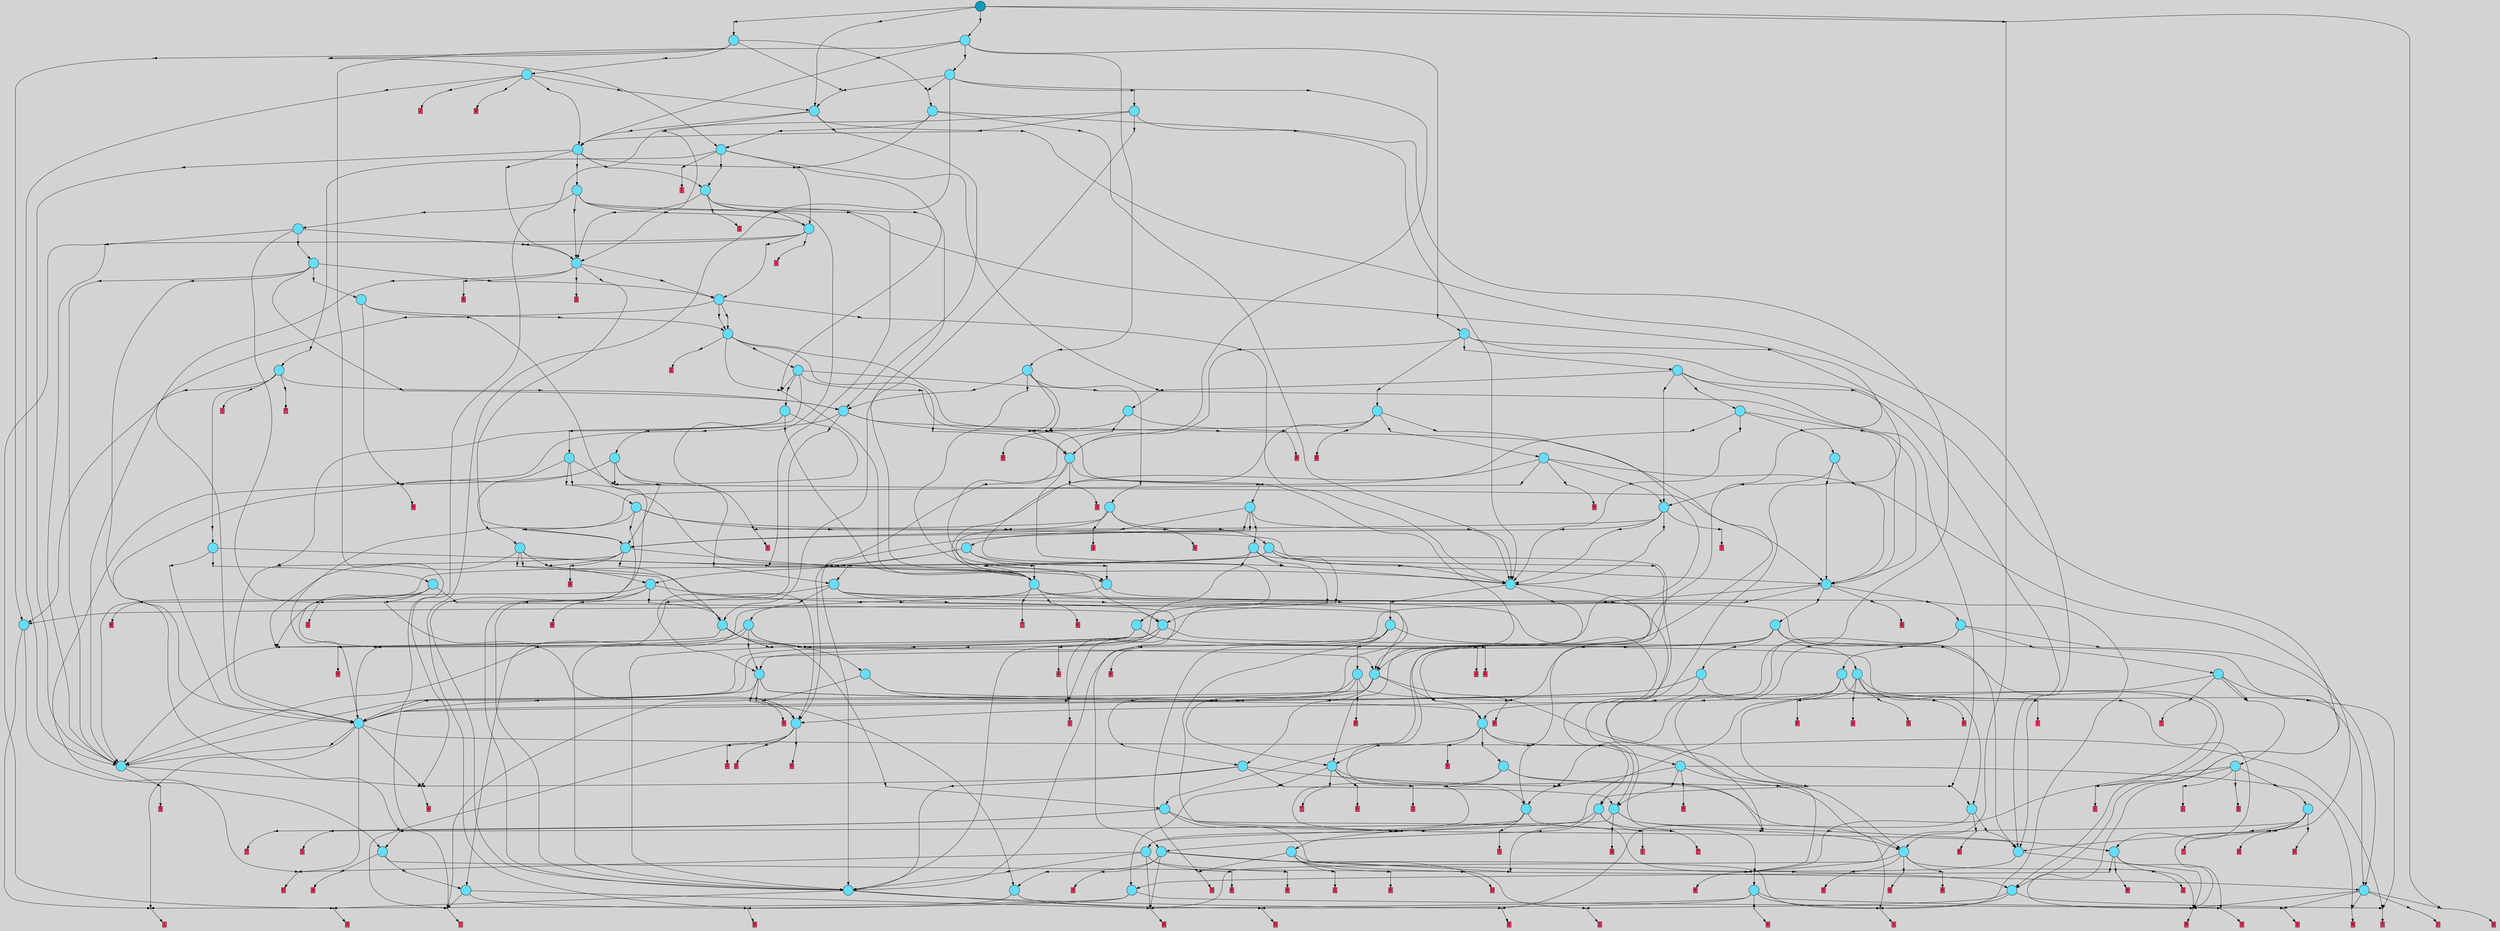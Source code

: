 // File exported with GEGELATI v1.3.1
// On the 2024-05-02 18:17:09
// With the File::TPGGraphDotExporter
digraph{
	graph[pad = "0.212, 0.055" bgcolor = lightgray]
	node[shape=circle style = filled label = ""]
		T0 [fillcolor="#66ddff"]
		T1 [fillcolor="#66ddff"]
		T2 [fillcolor="#66ddff"]
		T3 [fillcolor="#66ddff"]
		T4 [fillcolor="#66ddff"]
		T5 [fillcolor="#66ddff"]
		T6 [fillcolor="#66ddff"]
		T7 [fillcolor="#66ddff"]
		T8 [fillcolor="#66ddff"]
		T9 [fillcolor="#66ddff"]
		T10 [fillcolor="#66ddff"]
		T11 [fillcolor="#66ddff"]
		T12 [fillcolor="#66ddff"]
		T13 [fillcolor="#66ddff"]
		T14 [fillcolor="#66ddff"]
		T15 [fillcolor="#66ddff"]
		T16 [fillcolor="#66ddff"]
		T17 [fillcolor="#66ddff"]
		T18 [fillcolor="#66ddff"]
		T19 [fillcolor="#66ddff"]
		T20 [fillcolor="#66ddff"]
		T21 [fillcolor="#66ddff"]
		T22 [fillcolor="#66ddff"]
		T23 [fillcolor="#66ddff"]
		T24 [fillcolor="#66ddff"]
		T25 [fillcolor="#66ddff"]
		T26 [fillcolor="#66ddff"]
		T27 [fillcolor="#66ddff"]
		T28 [fillcolor="#66ddff"]
		T29 [fillcolor="#66ddff"]
		T30 [fillcolor="#66ddff"]
		T31 [fillcolor="#66ddff"]
		T32 [fillcolor="#66ddff"]
		T33 [fillcolor="#66ddff"]
		T34 [fillcolor="#66ddff"]
		T35 [fillcolor="#66ddff"]
		T36 [fillcolor="#66ddff"]
		T37 [fillcolor="#66ddff"]
		T38 [fillcolor="#66ddff"]
		T39 [fillcolor="#66ddff"]
		T40 [fillcolor="#66ddff"]
		T41 [fillcolor="#66ddff"]
		T42 [fillcolor="#66ddff"]
		T43 [fillcolor="#66ddff"]
		T44 [fillcolor="#66ddff"]
		T45 [fillcolor="#66ddff"]
		T46 [fillcolor="#66ddff"]
		T47 [fillcolor="#66ddff"]
		T48 [fillcolor="#66ddff"]
		T49 [fillcolor="#66ddff"]
		T50 [fillcolor="#66ddff"]
		T51 [fillcolor="#66ddff"]
		T52 [fillcolor="#66ddff"]
		T53 [fillcolor="#66ddff"]
		T54 [fillcolor="#66ddff"]
		T55 [fillcolor="#66ddff"]
		T56 [fillcolor="#66ddff"]
		T57 [fillcolor="#66ddff"]
		T58 [fillcolor="#66ddff"]
		T59 [fillcolor="#66ddff"]
		T60 [fillcolor="#66ddff"]
		T61 [fillcolor="#66ddff"]
		T62 [fillcolor="#66ddff"]
		T63 [fillcolor="#66ddff"]
		T64 [fillcolor="#66ddff"]
		T65 [fillcolor="#66ddff"]
		T66 [fillcolor="#66ddff"]
		T67 [fillcolor="#66ddff"]
		T68 [fillcolor="#66ddff"]
		T69 [fillcolor="#66ddff"]
		T70 [fillcolor="#66ddff"]
		T71 [fillcolor="#66ddff"]
		T72 [fillcolor="#66ddff"]
		T73 [fillcolor="#66ddff"]
		T74 [fillcolor="#66ddff"]
		T75 [fillcolor="#66ddff"]
		T76 [fillcolor="#66ddff"]
		T77 [fillcolor="#66ddff"]
		T78 [fillcolor="#66ddff"]
		T79 [fillcolor="#66ddff"]
		T80 [fillcolor="#66ddff"]
		T81 [fillcolor="#66ddff"]
		T82 [fillcolor="#66ddff"]
		T83 [fillcolor="#66ddff"]
		T84 [fillcolor="#66ddff"]
		T85 [fillcolor="#66ddff"]
		T86 [fillcolor="#66ddff"]
		T87 [fillcolor="#66ddff"]
		T88 [fillcolor="#66ddff"]
		T89 [fillcolor="#66ddff"]
		T90 [fillcolor="#66ddff"]
		T91 [fillcolor="#66ddff"]
		T92 [fillcolor="#66ddff"]
		T93 [fillcolor="#66ddff"]
		T94 [fillcolor="#66ddff"]
		T95 [fillcolor="#1199bb"]
		P0 [fillcolor="#cccccc" shape=point] //5|-4|-9|-8|-1|
		I0 [shape=box style=invis label=""]
		P0 -> I0[style=invis]
		A0 [fillcolor="#ff3366" shape=box margin=0.03 width=0 height=0 label="0"]
		T0 -> P0 -> A0
		P1 [fillcolor="#cccccc" shape=point] //4|0|2|-1|-2|
		I1 [shape=box style=invis label="1|3&0|587#0|405&#92;n3|0&0|763#0|668&#92;n"]
		P1 -> I1[style=invis]
		A1 [fillcolor="#ff3366" shape=box margin=0.03 width=0 height=0 label="1"]
		T0 -> P1 -> A1
		P2 [fillcolor="#cccccc" shape=point] //-10|-10|-10|-4|5|
		I2 [shape=box style=invis label="2|0&2|730#2|262&#92;n"]
		P2 -> I2[style=invis]
		A2 [fillcolor="#ff3366" shape=box margin=0.03 width=0 height=0 label="1"]
		T1 -> P2 -> A2
		P3 [fillcolor="#cccccc" shape=point] //3|1|10|7|-6|
		I3 [shape=box style=invis label=""]
		P3 -> I3[style=invis]
		A3 [fillcolor="#ff3366" shape=box margin=0.03 width=0 height=0 label="2"]
		T1 -> P3 -> A3
		P4 [fillcolor="#cccccc" shape=point] //5|-7|0|-1|0|
		I4 [shape=box style=invis label="1|7&2|717#2|399&#92;n0|0&0|759#2|145&#92;n"]
		P4 -> I4[style=invis]
		A4 [fillcolor="#ff3366" shape=box margin=0.03 width=0 height=0 label="2"]
		T2 -> P4 -> A4
		P5 [fillcolor="#cccccc" shape=point] //1|7|9|0|-3|
		I5 [shape=box style=invis label=""]
		P5 -> I5[style=invis]
		A5 [fillcolor="#ff3366" shape=box margin=0.03 width=0 height=0 label="3"]
		T2 -> P5 -> A5
		P6 [fillcolor="#cccccc" shape=point] //10|-9|-8|9|8|
		I6 [shape=box style=invis label="1|0&0|314#0|558&#92;n"]
		P6 -> I6[style=invis]
		A6 [fillcolor="#ff3366" shape=box margin=0.03 width=0 height=0 label="3"]
		T3 -> P6 -> A6
		P7 [fillcolor="#cccccc" shape=point] //1|-2|4|-7|3|
		I7 [shape=box style=invis label=""]
		P7 -> I7[style=invis]
		A7 [fillcolor="#ff3366" shape=box margin=0.03 width=0 height=0 label="4"]
		T3 -> P7 -> A7
		P8 [fillcolor="#cccccc" shape=point] //-7|-4|5|-4|-6|
		I8 [shape=box style=invis label=""]
		P8 -> I8[style=invis]
		A8 [fillcolor="#ff3366" shape=box margin=0.03 width=0 height=0 label="4"]
		T4 -> P8 -> A8
		P9 [fillcolor="#cccccc" shape=point] //1|3|3|-9|3|
		I9 [shape=box style=invis label="5|6&2|102#2|474&#92;n1|0&2|598#0|126&#92;n"]
		P9 -> I9[style=invis]
		A9 [fillcolor="#ff3366" shape=box margin=0.03 width=0 height=0 label="5"]
		T4 -> P9 -> A9
		P10 [fillcolor="#cccccc" shape=point] //-4|-10|0|2|7|
		I10 [shape=box style=invis label="4|0&2|614#2|462&#92;n"]
		P10 -> I10[style=invis]
		A10 [fillcolor="#ff3366" shape=box margin=0.03 width=0 height=0 label="6"]
		T5 -> P10 -> A10
		P11 [fillcolor="#cccccc" shape=point] //-5|-9|-8|-3|3|
		I11 [shape=box style=invis label="8|4&2|75#2|422&#92;n7|0&0|84#1|635&#92;n"]
		P11 -> I11[style=invis]
		A11 [fillcolor="#ff3366" shape=box margin=0.03 width=0 height=0 label="7"]
		T5 -> P11 -> A11
		P12 [fillcolor="#cccccc" shape=point] //-9|-8|6|8|8|
		I12 [shape=box style=invis label="1|0&2|156#2|96&#92;n"]
		P12 -> I12[style=invis]
		A12 [fillcolor="#ff3366" shape=box margin=0.03 width=0 height=0 label="8"]
		T6 -> P12 -> A12
		P13 [fillcolor="#cccccc" shape=point] //-5|-8|8|-2|0|
		I13 [shape=box style=invis label="3|2&2|756#2|573&#92;n2|0&2|562#0|762&#92;n"]
		P13 -> I13[style=invis]
		A13 [fillcolor="#ff3366" shape=box margin=0.03 width=0 height=0 label="9"]
		T6 -> P13 -> A13
		P14 [fillcolor="#cccccc" shape=point] //8|7|-3|8|-2|
		I14 [shape=box style=invis label=""]
		P14 -> I14[style=invis]
		A14 [fillcolor="#ff3366" shape=box margin=0.03 width=0 height=0 label="9"]
		T7 -> P14 -> A14
		P15 [fillcolor="#cccccc" shape=point] //3|9|5|-6|2|
		I15 [shape=box style=invis label="9|1&2|776#2|545&#92;n3|0&0|17#0|691&#92;n"]
		P15 -> I15[style=invis]
		A15 [fillcolor="#ff3366" shape=box margin=0.03 width=0 height=0 label="0"]
		T7 -> P15 -> A15
		T2 -> P2
		T3 -> P10
		T5 -> P14
		T8 -> P0
		T8 -> P1
		T8 -> P5
		P16 [fillcolor="#cccccc" shape=point] //1|3|-4|-2|3|
		I16 [shape=box style=invis label="1|0&2|598#0|126&#92;n"]
		P16 -> I16[style=invis]
		T8 -> P16 -> T4
		T8 -> P8
		T9 -> P4
		T9 -> P2
		T9 -> P10
		P17 [fillcolor="#cccccc" shape=point] //-6|7|-3|8|-2|
		I17 [shape=box style=invis label="6|0&2|146#2|704&#92;n"]
		P17 -> I17[style=invis]
		T9 -> P17 -> T7
		P18 [fillcolor="#cccccc" shape=point] //10|0|9|-9|-3|
		I18 [shape=box style=invis label="0|0&2|105#0|389&#92;n"]
		P18 -> I18[style=invis]
		A16 [fillcolor="#ff3366" shape=box margin=0.03 width=0 height=0 label="3"]
		T9 -> P18 -> A16
		P19 [fillcolor="#cccccc" shape=point] //5|-4|-9|-8|-5|
		I19 [shape=box style=invis label="8|0&2|334#2|491&#92;n"]
		P19 -> I19[style=invis]
		A17 [fillcolor="#ff3366" shape=box margin=0.03 width=0 height=0 label="0"]
		T10 -> P19 -> A17
		T10 -> P1
		T10 -> P14
		T11 -> P7
		P20 [fillcolor="#cccccc" shape=point] //-4|-5|0|2|7|
		I20 [shape=box style=invis label="1|0&2|72#2|581&#92;n"]
		P20 -> I20[style=invis]
		A18 [fillcolor="#ff3366" shape=box margin=0.03 width=0 height=0 label="6"]
		T11 -> P20 -> A18
		P21 [fillcolor="#cccccc" shape=point] //5|-7|0|6|1|
		I21 [shape=box style=invis label="0|7&2|551#2|483&#92;n0|0&0|759#2|145&#92;n"]
		P21 -> I21[style=invis]
		T11 -> P21 -> T6
		T12 -> P2
		P22 [fillcolor="#cccccc" shape=point] //2|-5|5|7|2|
		I22 [shape=box style=invis label="3|6&2|242#0|621&#92;n1|0&2|190#0|510&#92;n"]
		P22 -> I22[style=invis]
		A19 [fillcolor="#ff3366" shape=box margin=0.03 width=0 height=0 label="3"]
		T12 -> P22 -> A19
		T12 -> P15
		T12 -> P10
		P23 [fillcolor="#cccccc" shape=point] //-9|-8|6|8|-6|
		I23 [shape=box style=invis label="4|0&2|226#2|284&#92;n"]
		P23 -> I23[style=invis]
		A20 [fillcolor="#ff3366" shape=box margin=0.03 width=0 height=0 label="8"]
		T12 -> P23 -> A20
		P24 [fillcolor="#cccccc" shape=point] //3|4|10|-8|-6|
		I24 [shape=box style=invis label="9|0&2|425#2|492&#92;n"]
		P24 -> I24[style=invis]
		A21 [fillcolor="#ff3366" shape=box margin=0.03 width=0 height=0 label="2"]
		T13 -> P24 -> A21
		P25 [fillcolor="#cccccc" shape=point] //-4|10|8|2|5|
		I25 [shape=box style=invis label="8|2&2|439#0|291&#92;n3|0&2|182#0|618&#92;n"]
		P25 -> I25[style=invis]
		A22 [fillcolor="#ff3366" shape=box margin=0.03 width=0 height=0 label="6"]
		T13 -> P25 -> A22
		T13 -> P11
		P26 [fillcolor="#cccccc" shape=point] //3|1|5|-6|2|
		I26 [shape=box style=invis label="5|3&2|644#2|36&#92;n9|1&2|776#2|545&#92;n3|0&0|17#0|691&#92;n"]
		P26 -> I26[style=invis]
		A23 [fillcolor="#ff3366" shape=box margin=0.03 width=0 height=0 label="0"]
		T13 -> P26 -> A23
		T14 -> P10
		P27 [fillcolor="#cccccc" shape=point] //-4|-9|-8|9|8|
		I27 [shape=box style=invis label="3|3&2|183#0|727&#92;n7|0&0|75#1|188&#92;n"]
		P27 -> I27[style=invis]
		A24 [fillcolor="#ff3366" shape=box margin=0.03 width=0 height=0 label="3"]
		T14 -> P27 -> A24
		P28 [fillcolor="#cccccc" shape=point] //-10|5|-3|-6|-6|
		I28 [shape=box style=invis label="4|0&2|353#2|33&#92;n"]
		P28 -> I28[style=invis]
		A25 [fillcolor="#ff3366" shape=box margin=0.03 width=0 height=0 label="4"]
		T14 -> P28 -> A25
		T14 -> P12
		P29 [fillcolor="#cccccc" shape=point] //-4|1|6|3|8|
		I29 [shape=box style=invis label="9|2&2|773#2|439&#92;n2|0&2|562#0|762&#92;n7|0&0|400#1|185&#92;n"]
		P29 -> I29[style=invis]
		A26 [fillcolor="#ff3366" shape=box margin=0.03 width=0 height=0 label="9"]
		T14 -> P29 -> A26
		P30 [fillcolor="#cccccc" shape=point] //-7|8|-10|3|-9|
		I30 [shape=box style=invis label="7|0&2|351#1|281&#92;n"]
		P30 -> I30[style=invis]
		A27 [fillcolor="#ff3366" shape=box margin=0.03 width=0 height=0 label="8"]
		T15 -> P30 -> A27
		P31 [fillcolor="#cccccc" shape=point] //5|-4|-1|-8|-1|
		I31 [shape=box style=invis label="5|0&0|5#0|76&#92;n"]
		P31 -> I31[style=invis]
		A28 [fillcolor="#ff3366" shape=box margin=0.03 width=0 height=0 label="0"]
		T15 -> P31 -> A28
		T15 -> P10
		P32 [fillcolor="#cccccc" shape=point] //10|9|6|0|-1|
		I32 [shape=box style=invis label="9|0&2|287#0|556&#92;n"]
		P32 -> I32[style=invis]
		T15 -> P32 -> T3
		T15 -> P0
		P33 [fillcolor="#cccccc" shape=point] //9|-2|4|9|3|
		I33 [shape=box style=invis label="7|0&0|122#1|449&#92;n"]
		P33 -> I33[style=invis]
		A29 [fillcolor="#ff3366" shape=box margin=0.03 width=0 height=0 label="4"]
		T16 -> P33 -> A29
		T16 -> P5
		P34 [fillcolor="#cccccc" shape=point] //-5|-5|3|-9|3|
		I34 [shape=box style=invis label="0|0&2|598#2|695&#92;n"]
		P34 -> I34[style=invis]
		A30 [fillcolor="#ff3366" shape=box margin=0.03 width=0 height=0 label="5"]
		T16 -> P34 -> A30
		P35 [fillcolor="#cccccc" shape=point] //-4|7|0|-2|7|
		I35 [shape=box style=invis label="3|4&0|641#0|353&#92;n7|3&0|332#1|179&#92;n0|4&2|431#0|451&#92;n4|0&0|428#2|462&#92;n"]
		P35 -> I35[style=invis]
		A31 [fillcolor="#ff3366" shape=box margin=0.03 width=0 height=0 label="6"]
		T16 -> P35 -> A31
		P36 [fillcolor="#cccccc" shape=point] //-4|-10|5|2|7|
		I36 [shape=box style=invis label="5|3&2|299#1|269&#92;n3|1&2|98#0|423&#92;n3|4&0|641#0|187&#92;n7|3&0|332#1|179&#92;n2|0&0|579#0|491&#92;n"]
		P36 -> I36[style=invis]
		A32 [fillcolor="#ff3366" shape=box margin=0.03 width=0 height=0 label="6"]
		T16 -> P36 -> A32
		P37 [fillcolor="#cccccc" shape=point] //-5|4|-3|7|6|
		I37 [shape=box style=invis label="9|6&2|188#1|224&#92;n7|0&0|70#1|674&#92;n"]
		P37 -> I37[style=invis]
		A33 [fillcolor="#ff3366" shape=box margin=0.03 width=0 height=0 label="9"]
		T17 -> P37 -> A33
		P38 [fillcolor="#cccccc" shape=point] //2|-10|-10|-4|5|
		I38 [shape=box style=invis label="9|0&2|478#2|429&#92;n"]
		P38 -> I38[style=invis]
		A34 [fillcolor="#ff3366" shape=box margin=0.03 width=0 height=0 label="1"]
		T17 -> P38 -> A34
		T17 -> P19
		P39 [fillcolor="#cccccc" shape=point] //7|-1|-2|5|2|
		I39 [shape=box style=invis label="1|0&2|150#2|548&#92;n"]
		P39 -> I39[style=invis]
		A35 [fillcolor="#ff3366" shape=box margin=0.03 width=0 height=0 label="9"]
		T17 -> P39 -> A35
		T17 -> P12
		P40 [fillcolor="#cccccc" shape=point] //7|7|4|6|10|
		I40 [shape=box style=invis label="7|0&2|211#1|460&#92;n"]
		P40 -> I40[style=invis]
		A36 [fillcolor="#ff3366" shape=box margin=0.03 width=0 height=0 label="9"]
		T18 -> P40 -> A36
		P41 [fillcolor="#cccccc" shape=point] //10|-10|2|2|7|
		I41 [shape=box style=invis label="4|0&2|312#0|593&#92;n6|1&2|464#0|165&#92;n3|0&0|641#0|592&#92;n1|0&0|72#2|581&#92;n"]
		P41 -> I41[style=invis]
		T18 -> P41 -> T6
		T18 -> P13
		P42 [fillcolor="#cccccc" shape=point] //9|5|-9|-2|2|
		I42 [shape=box style=invis label="4|5&2|200#0|39&#92;n4|4&0|117#2|397&#92;n3|3&0|92#2|349&#92;n1|0&0|259#0|707&#92;n"]
		P42 -> I42[style=invis]
		A37 [fillcolor="#ff3366" shape=box margin=0.03 width=0 height=0 label="7"]
		T18 -> P42 -> A37
		P43 [fillcolor="#cccccc" shape=point] //3|-10|5|-6|2|
		I43 [shape=box style=invis label="9|1&2|316#2|545&#92;n4|1&0|441#2|628&#92;n3|0&0|17#0|691&#92;n"]
		P43 -> I43[style=invis]
		A38 [fillcolor="#ff3366" shape=box margin=0.03 width=0 height=0 label="0"]
		T18 -> P43 -> A38
		P44 [fillcolor="#cccccc" shape=point] //4|0|2|-1|-2|
		I44 [shape=box style=invis label="3|0&0|763#0|258&#92;n"]
		P44 -> I44[style=invis]
		A39 [fillcolor="#ff3366" shape=box margin=0.03 width=0 height=0 label="1"]
		T19 -> P44 -> A39
		P45 [fillcolor="#cccccc" shape=point] //-6|-8|8|5|2|
		I45 [shape=box style=invis label="2|6&2|427#2|721&#92;n3|0&0|673#0|302&#92;n"]
		P45 -> I45[style=invis]
		T19 -> P45 -> T12
		P46 [fillcolor="#cccccc" shape=point] //4|-1|6|-4|3|
		I46 [shape=box style=invis label="8|0&2|537#0|106&#92;n"]
		P46 -> I46[style=invis]
		T19 -> P46 -> T15
		P47 [fillcolor="#cccccc" shape=point] //-4|-10|0|10|8|
		I47 [shape=box style=invis label="9|0&2|533#1|478&#92;n"]
		P47 -> I47[style=invis]
		T19 -> P47 -> T9
		P48 [fillcolor="#cccccc" shape=point] //0|-10|0|7|-9|
		I48 [shape=box style=invis label="9|0&2|204#1|535&#92;n"]
		P48 -> I48[style=invis]
		T20 -> P48 -> T8
		P49 [fillcolor="#cccccc" shape=point] //-1|-8|5|8|0|
		I49 [shape=box style=invis label="9|0&2|477#1|607&#92;n"]
		P49 -> I49[style=invis]
		A40 [fillcolor="#ff3366" shape=box margin=0.03 width=0 height=0 label="9"]
		T20 -> P49 -> A40
		T20 -> P11
		P50 [fillcolor="#cccccc" shape=point] //-4|-9|2|3|-5|
		I50 [shape=box style=invis label="6|0&2|169#0|184&#92;n"]
		P50 -> I50[style=invis]
		A41 [fillcolor="#ff3366" shape=box margin=0.03 width=0 height=0 label="8"]
		T20 -> P50 -> A41
		P51 [fillcolor="#cccccc" shape=point] //-1|-3|-3|8|10|
		I51 [shape=box style=invis label="1|1&0|175#2|572&#92;n7|0&0|257#1|605&#92;n"]
		P51 -> I51[style=invis]
		A42 [fillcolor="#ff3366" shape=box margin=0.03 width=0 height=0 label="4"]
		T21 -> P51 -> A42
		P52 [fillcolor="#cccccc" shape=point] //-4|7|-7|4|-10|
		I52 [shape=box style=invis label="3|0&2|604#2|63&#92;n"]
		P52 -> I52[style=invis]
		T21 -> P52 -> T5
		P53 [fillcolor="#cccccc" shape=point] //8|7|-3|8|10|
		I53 [shape=box style=invis label="3|0&2|405#2|572&#92;n"]
		P53 -> I53[style=invis]
		T21 -> P53 -> T17
		T22 -> P13
		P54 [fillcolor="#cccccc" shape=point] //-9|-10|-10|1|5|
		I54 [shape=box style=invis label="6|0&2|185#2|653&#92;n"]
		P54 -> I54[style=invis]
		A43 [fillcolor="#ff3366" shape=box margin=0.03 width=0 height=0 label="1"]
		T22 -> P54 -> A43
		P55 [fillcolor="#cccccc" shape=point] //6|-1|6|-4|3|
		I55 [shape=box style=invis label="8|0&2|537#0|294&#92;n"]
		P55 -> I55[style=invis]
		A44 [fillcolor="#ff3366" shape=box margin=0.03 width=0 height=0 label="3"]
		T22 -> P55 -> A44
		P56 [fillcolor="#cccccc" shape=point] //-7|-10|-8|-4|5|
		I56 [shape=box style=invis label="2|0&0|730#2|262&#92;n"]
		P56 -> I56[style=invis]
		A45 [fillcolor="#ff3366" shape=box margin=0.03 width=0 height=0 label="1"]
		T22 -> P56 -> A45
		P57 [fillcolor="#cccccc" shape=point] //0|-3|-8|-3|-7|
		I57 [shape=box style=invis label="6|5&2|156#0|515&#92;n0|0&2|721#0|501&#92;n"]
		P57 -> I57[style=invis]
		T22 -> P57 -> T18
		T23 -> P12
		P58 [fillcolor="#cccccc" shape=point] //-4|7|-8|8|-2|
		I58 [shape=box style=invis label="6|0&2|405#0|415&#92;n"]
		P58 -> I58[style=invis]
		A46 [fillcolor="#ff3366" shape=box margin=0.03 width=0 height=0 label="9"]
		T23 -> P58 -> A46
		P59 [fillcolor="#cccccc" shape=point] //-2|-2|-9|6|9|
		I59 [shape=box style=invis label="3|2&0|660#2|620&#92;n0|0&0|194#2|115&#92;n"]
		P59 -> I59[style=invis]
		T23 -> P59 -> T10
		P60 [fillcolor="#cccccc" shape=point] //3|1|10|7|-6|
		I60 [shape=box style=invis label="1|7&2|580#0|175&#92;n3|0&0|175#2|226&#92;n"]
		P60 -> I60[style=invis]
		A47 [fillcolor="#ff3366" shape=box margin=0.03 width=0 height=0 label="2"]
		T23 -> P60 -> A47
		P61 [fillcolor="#cccccc" shape=point] //-8|8|6|-3|-7|
		I61 [shape=box style=invis label="6|4&2|209#0|155&#92;n6|7&0|164#2|474&#92;n7|0&0|383#1|175&#92;n"]
		P61 -> I61[style=invis]
		A48 [fillcolor="#ff3366" shape=box margin=0.03 width=0 height=0 label="5"]
		T24 -> P61 -> A48
		P62 [fillcolor="#cccccc" shape=point] //3|-10|5|-6|2|
		I62 [shape=box style=invis label="9|1&2|316#2|545&#92;n4|1&0|441#2|238&#92;n3|0&0|17#0|691&#92;n"]
		P62 -> I62[style=invis]
		A49 [fillcolor="#ff3366" shape=box margin=0.03 width=0 height=0 label="0"]
		T24 -> P62 -> A49
		P63 [fillcolor="#cccccc" shape=point] //10|5|-7|10|2|
		I63 [shape=box style=invis label="9|1&2|110#1|85&#92;n3|0&0|441#2|585&#92;n"]
		P63 -> I63[style=invis]
		A50 [fillcolor="#ff3366" shape=box margin=0.03 width=0 height=0 label="3"]
		T24 -> P63 -> A50
		P64 [fillcolor="#cccccc" shape=point] //5|-7|0|-1|0|
		I64 [shape=box style=invis label="6|0&2|481#1|374&#92;n"]
		P64 -> I64[style=invis]
		A51 [fillcolor="#ff3366" shape=box margin=0.03 width=0 height=0 label="2"]
		T24 -> P64 -> A51
		P65 [fillcolor="#cccccc" shape=point] //-6|2|3|-5|4|
		I65 [shape=box style=invis label="3|5&2|249#2|155&#92;n0|0&2|235#0|717&#92;n"]
		P65 -> I65[style=invis]
		T24 -> P65 -> T2
		P66 [fillcolor="#cccccc" shape=point] //10|-10|2|9|7|
		I66 [shape=box style=invis label="4|0&2|312#0|593&#92;n3|0&0|641#0|592&#92;n1|0&0|72#2|581&#92;n"]
		P66 -> I66[style=invis]
		T25 -> P66 -> T6
		T25 -> P13
		T25 -> P53
		P67 [fillcolor="#cccccc" shape=point] //-8|4|-7|8|-4|
		I67 [shape=box style=invis label="4|0&0|654#0|638&#92;n2|5&2|500#0|732&#92;n3|0&0|232#0|653&#92;n"]
		P67 -> I67[style=invis]
		A52 [fillcolor="#ff3366" shape=box margin=0.03 width=0 height=0 label="1"]
		T25 -> P67 -> A52
		P68 [fillcolor="#cccccc" shape=point] //-2|-9|-10|-2|-4|
		I68 [shape=box style=invis label="6|1&2|44#2|469&#92;n6|6&0|689#2|421&#92;n3|0&0|182#2|205&#92;n"]
		P68 -> I68[style=invis]
		A53 [fillcolor="#ff3366" shape=box margin=0.03 width=0 height=0 label="7"]
		T25 -> P68 -> A53
		P69 [fillcolor="#cccccc" shape=point] //-5|4|5|8|-8|
		I69 [shape=box style=invis label="6|2&2|611#1|763&#92;n4|7&2|322#2|119&#92;n2|0&0|2#0|583&#92;n"]
		P69 -> I69[style=invis]
		A54 [fillcolor="#ff3366" shape=box margin=0.03 width=0 height=0 label="1"]
		T26 -> P69 -> A54
		P70 [fillcolor="#cccccc" shape=point] //7|-7|-10|-9|-2|
		I70 [shape=box style=invis label="5|2&2|474#2|107&#92;n7|3&0|442#1|346&#92;n0|6&2|202#0|283&#92;n7|0&0|174#1|140&#92;n"]
		P70 -> I70[style=invis]
		A55 [fillcolor="#ff3366" shape=box margin=0.03 width=0 height=0 label="7"]
		T26 -> P70 -> A55
		P71 [fillcolor="#cccccc" shape=point] //1|10|-3|-7|6|
		I71 [shape=box style=invis label="9|0&2|770#2|647&#92;n"]
		P71 -> I71[style=invis]
		T26 -> P71 -> T24
		T26 -> P46
		P72 [fillcolor="#cccccc" shape=point] //-1|0|5|1|9|
		I72 [shape=box style=invis label="8|0&2|200#0|424&#92;n"]
		P72 -> I72[style=invis]
		T27 -> P72 -> T20
		T27 -> P46
		T27 -> P63
		P73 [fillcolor="#cccccc" shape=point] //-9|-9|7|1|2|
		I73 [shape=box style=invis label="6|0&0|124#0|592&#92;n"]
		P73 -> I73[style=invis]
		T27 -> P73 -> T11
		P74 [fillcolor="#cccccc" shape=point] //-5|-3|8|-1|-4|
		I74 [shape=box style=invis label="9|7&2|500#1|734&#92;n4|0&0|199#2|288&#92;n"]
		P74 -> I74[style=invis]
		A56 [fillcolor="#ff3366" shape=box margin=0.03 width=0 height=0 label="9"]
		T27 -> P74 -> A56
		P75 [fillcolor="#cccccc" shape=point] //3|0|5|-7|9|
		I75 [shape=box style=invis label="9|0&2|458#2|681&#92;n5|0&0|360#0|336&#92;n"]
		P75 -> I75[style=invis]
		T28 -> P75 -> T10
		P76 [fillcolor="#cccccc" shape=point] //3|1|10|7|-6|
		I76 [shape=box style=invis label="1|7&2|580#0|175&#92;n3|0&0|175#2|226&#92;n"]
		P76 -> I76[style=invis]
		A57 [fillcolor="#ff3366" shape=box margin=0.03 width=0 height=0 label="2"]
		T28 -> P76 -> A57
		P77 [fillcolor="#cccccc" shape=point] //6|-1|-9|7|-5|
		I77 [shape=box style=invis label="9|0&2|215#1|656&#92;n"]
		P77 -> I77[style=invis]
		A58 [fillcolor="#ff3366" shape=box margin=0.03 width=0 height=0 label="7"]
		T28 -> P77 -> A58
		P78 [fillcolor="#cccccc" shape=point] //3|9|5|-6|2|
		I78 [shape=box style=invis label="7|0&2|631#1|389&#92;n3|7&0|45#2|396&#92;n0|2&0|487#0|240&#92;n2|1&0|665#2|365&#92;n3|0&0|17#0|298&#92;n"]
		P78 -> I78[style=invis]
		A59 [fillcolor="#ff3366" shape=box margin=0.03 width=0 height=0 label="0"]
		T28 -> P78 -> A59
		T28 -> P2
		P79 [fillcolor="#cccccc" shape=point] //-5|-10|-8|-5|3|
		I79 [shape=box style=invis label="3|0&2|177#2|499&#92;n"]
		P79 -> I79[style=invis]
		T29 -> P79 -> T14
		P80 [fillcolor="#cccccc" shape=point] //-2|8|5|6|10|
		I80 [shape=box style=invis label="9|5&2|413#2|613&#92;n1|0&0|397#2|12&#92;n"]
		P80 -> I80[style=invis]
		A60 [fillcolor="#ff3366" shape=box margin=0.03 width=0 height=0 label="6"]
		T29 -> P80 -> A60
		P81 [fillcolor="#cccccc" shape=point] //-10|-9|-2|9|-10|
		I81 [shape=box style=invis label="4|3&2|582#2|351&#92;n0|5&2|373#0|115&#92;n7|0&0|45#1|188&#92;n"]
		P81 -> I81[style=invis]
		T29 -> P81 -> T21
		P82 [fillcolor="#cccccc" shape=point] //-3|-4|9|4|-6|
		I82 [shape=box style=invis label="3|0&2|518#2|589&#92;n"]
		P82 -> I82[style=invis]
		T29 -> P82 -> T23
		T30 -> P71
		P83 [fillcolor="#cccccc" shape=point] //-9|-5|10|8|1|
		I83 [shape=box style=invis label="6|0&0|18#0|475&#92;n"]
		P83 -> I83[style=invis]
		T30 -> P83 -> T15
		T30 -> P79
		P84 [fillcolor="#cccccc" shape=point] //2|3|-6|8|-10|
		I84 [shape=box style=invis label="5|2&2|719#1|634&#92;n6|3&2|319#1|43&#92;n0|0&0|507#0|770&#92;n"]
		P84 -> I84[style=invis]
		T30 -> P84 -> T11
		P85 [fillcolor="#cccccc" shape=point] //-10|-10|-10|-3|5|
		I85 [shape=box style=invis label="1|0&0|200#0|61&#92;n3|0&2|759#0|448&#92;n"]
		P85 -> I85[style=invis]
		A61 [fillcolor="#ff3366" shape=box margin=0.03 width=0 height=0 label="1"]
		T31 -> P85 -> A61
		P86 [fillcolor="#cccccc" shape=point] //-10|9|-2|-4|0|
		I86 [shape=box style=invis label="1|0&2|107#0|61&#92;n3|0&2|598#0|448&#92;n"]
		P86 -> I86[style=invis]
		T31 -> P86 -> T19
		P87 [fillcolor="#cccccc" shape=point] //4|1|-3|8|3|
		I87 [shape=box style=invis label="5|2&0|548#0|54&#92;n4|0&2|574#0|330&#92;n"]
		P87 -> I87[style=invis]
		T31 -> P87 -> T13
		P88 [fillcolor="#cccccc" shape=point] //-3|-7|-3|4|-6|
		I88 [shape=box style=invis label="3|0&2|393#2|197&#92;n"]
		P88 -> I88[style=invis]
		T31 -> P88 -> T23
		T31 -> P53
		P89 [fillcolor="#cccccc" shape=point] //-8|-9|4|-4|3|
		I89 [shape=box style=invis label="7|6&0|264#1|173&#92;n3|0&0|182#2|205&#92;n"]
		P89 -> I89[style=invis]
		A62 [fillcolor="#ff3366" shape=box margin=0.03 width=0 height=0 label="7"]
		T32 -> P89 -> A62
		P90 [fillcolor="#cccccc" shape=point] //6|1|3|5|0|
		I90 [shape=box style=invis label="9|0&2|269#1|21&#92;n"]
		P90 -> I90[style=invis]
		T32 -> P90 -> T17
		T32 -> P48
		P91 [fillcolor="#cccccc" shape=point] //8|9|-9|-8|0|
		I91 [shape=box style=invis label="3|0&0|648#0|241&#92;n"]
		P91 -> I91[style=invis]
		T32 -> P91 -> T22
		T32 -> P91
		P92 [fillcolor="#cccccc" shape=point] //-3|-1|-8|-4|-10|
		I92 [shape=box style=invis label="6|0&2|326#1|723&#92;n"]
		P92 -> I92[style=invis]
		A63 [fillcolor="#ff3366" shape=box margin=0.03 width=0 height=0 label="7"]
		T33 -> P92 -> A63
		P93 [fillcolor="#cccccc" shape=point] //9|-8|-2|-1|0|
		I93 [shape=box style=invis label="2|0&0|613#2|262&#92;n3|0&2|598#0|448&#92;n"]
		P93 -> I93[style=invis]
		T33 -> P93 -> T19
		P94 [fillcolor="#cccccc" shape=point] //3|1|5|-7|-9|
		I94 [shape=box style=invis label="9|0&2|183#1|13&#92;n"]
		P94 -> I94[style=invis]
		T33 -> P94 -> T14
		P95 [fillcolor="#cccccc" shape=point] //-4|-10|10|7|2|
		I95 [shape=box style=invis label="0|0&2|656#2|621&#92;n"]
		P95 -> I95[style=invis]
		A64 [fillcolor="#ff3366" shape=box margin=0.03 width=0 height=0 label="6"]
		T33 -> P95 -> A64
		P96 [fillcolor="#cccccc" shape=point] //4|0|2|-1|-2|
		I96 [shape=box style=invis label="1|3&0|587#2|405&#92;n3|0&0|763#0|668&#92;n"]
		P96 -> I96[style=invis]
		T33 -> P96 -> T5
		P97 [fillcolor="#cccccc" shape=point] //-6|7|-3|-5|7|
		I97 [shape=box style=invis label="5|0&2|372#0|710&#92;n"]
		P97 -> I97[style=invis]
		T34 -> P97 -> T26
		P98 [fillcolor="#cccccc" shape=point] //10|-9|-5|9|-10|
		I98 [shape=box style=invis label="4|3&2|582#2|351&#92;n7|0&0|75#1|188&#92;n"]
		P98 -> I98[style=invis]
		T34 -> P98 -> T28
		P99 [fillcolor="#cccccc" shape=point] //-8|4|4|-6|-8|
		I99 [shape=box style=invis label="5|4&2|74#1|250&#92;n0|0&2|279#0|484&#92;n"]
		P99 -> I99[style=invis]
		T34 -> P99 -> T27
		P100 [fillcolor="#cccccc" shape=point] //4|7|-8|3|9|
		I100 [shape=box style=invis label="4|4&2|495#0|580&#92;n5|0&0|380#0|7&#92;n"]
		P100 -> I100[style=invis]
		T35 -> P100 -> T31
		P101 [fillcolor="#cccccc" shape=point] //5|8|7|9|-5|
		I101 [shape=box style=invis label="3|0&2|405#0|312&#92;n"]
		P101 -> I101[style=invis]
		T35 -> P101 -> T17
		T35 -> P79
		P102 [fillcolor="#cccccc" shape=point] //4|-10|5|-6|2|
		I102 [shape=box style=invis label="3|0&0|17#0|691&#92;n"]
		P102 -> I102[style=invis]
		T35 -> P102 -> T32
		P103 [fillcolor="#cccccc" shape=point] //-6|-9|-6|-5|7|
		I103 [shape=box style=invis label="1|0&2|711#2|570&#92;n"]
		P103 -> I103[style=invis]
		T35 -> P103 -> T26
		P104 [fillcolor="#cccccc" shape=point] //-5|-1|-8|-5|3|
		I104 [shape=box style=invis label="9|0&2|177#2|499&#92;n"]
		P104 -> I104[style=invis]
		T36 -> P104 -> T14
		T36 -> P103
		T36 -> P37
		P105 [fillcolor="#cccccc" shape=point] //-1|2|9|-3|2|
		I105 [shape=box style=invis label="6|0&2|212#0|492&#92;n"]
		P105 -> I105[style=invis]
		A65 [fillcolor="#ff3366" shape=box margin=0.03 width=0 height=0 label="9"]
		T36 -> P105 -> A65
		P106 [fillcolor="#cccccc" shape=point] //7|7|-3|8|10|
		I106 [shape=box style=invis label="3|0&2|405#0|645&#92;n"]
		P106 -> I106[style=invis]
		T36 -> P106 -> T29
		P107 [fillcolor="#cccccc" shape=point] //7|7|-5|8|10|
		I107 [shape=box style=invis label="3|0&2|405#0|334&#92;n"]
		P107 -> I107[style=invis]
		T37 -> P107 -> T29
		T37 -> P103
		P108 [fillcolor="#cccccc" shape=point] //10|9|6|0|1|
		I108 [shape=box style=invis label="6|0&2|782#0|485&#92;n"]
		P108 -> I108[style=invis]
		T37 -> P108 -> T3
		T37 -> P8
		T38 -> P97
		P109 [fillcolor="#cccccc" shape=point] //10|9|5|1|-6|
		I109 [shape=box style=invis label="3|0&2|405#2|12&#92;n"]
		P109 -> I109[style=invis]
		T38 -> P109 -> T30
		P110 [fillcolor="#cccccc" shape=point] //4|-9|0|9|0|
		I110 [shape=box style=invis label="4|5&0|754#2|72&#92;n5|1&0|576#2|274&#92;n0|0&0|445#0|529&#92;n"]
		P110 -> I110[style=invis]
		T38 -> P110 -> T28
		P111 [fillcolor="#cccccc" shape=point] //0|-1|-6|2|5|
		I111 [shape=box style=invis label="8|1&2|25#0|584&#92;n3|3&0|673#0|531&#92;n0|0&0|401#0|739&#92;n"]
		P111 -> I111[style=invis]
		A66 [fillcolor="#ff3366" shape=box margin=0.03 width=0 height=0 label="5"]
		T38 -> P111 -> A66
		P112 [fillcolor="#cccccc" shape=point] //6|-8|2|6|7|
		I112 [shape=box style=invis label="8|5&2|278#0|655&#92;n3|5&0|101#0|711&#92;n1|0&0|373#2|770&#92;n"]
		P112 -> I112[style=invis]
		T38 -> P112 -> T36
		P113 [fillcolor="#cccccc" shape=point] //-6|-9|3|9|5|
		I113 [shape=box style=invis label="5|3&2|227#2|725&#92;n7|0&0|259#1|702&#92;n"]
		P113 -> I113[style=invis]
		T39 -> P113 -> T38
		T39 -> P48
		P114 [fillcolor="#cccccc" shape=point] //2|8|-6|4|5|
		I114 [shape=box style=invis label="6|1&2|671#0|733&#92;n2|2&0|593#0|76&#92;n7|0&0|266#1|433&#92;n"]
		P114 -> I114[style=invis]
		T39 -> P114 -> T8
		P115 [fillcolor="#cccccc" shape=point] //-9|-10|-5|3|-6|
		I115 [shape=box style=invis label="9|2&2|181#1|769&#92;n1|0&0|210#2|425&#92;n"]
		P115 -> I115[style=invis]
		T39 -> P115 -> T7
		P116 [fillcolor="#cccccc" shape=point] //4|5|7|8|3|
		I116 [shape=box style=invis label="6|0&2|532#1|108&#92;n"]
		P116 -> I116[style=invis]
		T39 -> P116 -> T13
		P117 [fillcolor="#cccccc" shape=point] //-7|-10|-8|-10|9|
		I117 [shape=box style=invis label="9|0&2|201#0|444&#92;n"]
		P117 -> I117[style=invis]
		T40 -> P117 -> T8
		P118 [fillcolor="#cccccc" shape=point] //6|-8|2|6|7|
		I118 [shape=box style=invis label="7|7&0|305#1|354&#92;n8|5&2|278#0|655&#92;n3|5&0|101#0|711&#92;n1|0&0|373#2|770&#92;n"]
		P118 -> I118[style=invis]
		T40 -> P118 -> T37
		P119 [fillcolor="#cccccc" shape=point] //-6|10|3|9|7|
		I119 [shape=box style=invis label="5|3&2|227#2|382&#92;n7|0&0|259#1|234&#92;n"]
		P119 -> I119[style=invis]
		T40 -> P119 -> T38
		T40 -> P56
		P120 [fillcolor="#cccccc" shape=point] //-7|9|6|-10|7|
		I120 [shape=box style=invis label="9|0&2|204#1|643&#92;n"]
		P120 -> I120[style=invis]
		T41 -> P120 -> T8
		P121 [fillcolor="#cccccc" shape=point] //6|-8|2|6|10|
		I121 [shape=box style=invis label="7|7&0|305#1|354&#92;n8|5&2|165#0|655&#92;n3|5&0|101#0|711&#92;n1|0&0|373#2|770&#92;n"]
		P121 -> I121[style=invis]
		T41 -> P121 -> T37
		P122 [fillcolor="#cccccc" shape=point] //-6|10|3|9|5|
		I122 [shape=box style=invis label="5|3&2|227#2|382&#92;n7|0&0|259#1|234&#92;n"]
		P122 -> I122[style=invis]
		T41 -> P122 -> T38
		T41 -> P13
		T41 -> P118
		T42 -> P122
		P123 [fillcolor="#cccccc" shape=point] //-2|0|-10|-5|8|
		I123 [shape=box style=invis label="2|0&2|210#2|108&#92;n0|5&2|250#0|168&#92;n5|6&0|245#0|546&#92;n7|1&2|766#1|145&#92;n3|1&0|494#0|761&#92;n3|6&0|17#2|619&#92;n7|0&0|430#1|15&#92;n"]
		P123 -> I123[style=invis]
		T42 -> P123 -> T40
		P124 [fillcolor="#cccccc" shape=point] //-8|4|-8|-10|9|
		I124 [shape=box style=invis label="9|0&2|204#1|643&#92;n"]
		P124 -> I124[style=invis]
		T42 -> P124 -> T8
		P125 [fillcolor="#cccccc" shape=point] //6|-3|8|-1|2|
		I125 [shape=box style=invis label="9|5&2|391#0|601&#92;n5|0&0|501#1|559&#92;n"]
		P125 -> I125[style=invis]
		T42 -> P125 -> T16
		P126 [fillcolor="#cccccc" shape=point] //9|4|0|8|-7|
		I126 [shape=box style=invis label="8|0&2|264#0|305&#92;n1|1&0|712#2|566&#92;n3|0&0|481#0|329&#92;n"]
		P126 -> I126[style=invis]
		T42 -> P126 -> T2
		P127 [fillcolor="#cccccc" shape=point] //9|-1|3|5|4|
		I127 [shape=box style=invis label="5|0&2|297#2|690&#92;n"]
		P127 -> I127[style=invis]
		T43 -> P127 -> T41
		P128 [fillcolor="#cccccc" shape=point] //0|-5|8|-9|0|
		I128 [shape=box style=invis label="9|1&2|344#0|757&#92;n3|4&0|601#0|126&#92;n3|2&0|756#2|573&#92;n2|0&2|562#0|762&#92;n"]
		P128 -> I128[style=invis]
		A67 [fillcolor="#ff3366" shape=box margin=0.03 width=0 height=0 label="9"]
		T43 -> P128 -> A67
		P129 [fillcolor="#cccccc" shape=point] //-6|4|-8|-1|2|
		I129 [shape=box style=invis label="3|6&0|353#2|716&#92;n2|0&0|182#0|517&#92;n"]
		P129 -> I129[style=invis]
		T43 -> P129 -> T25
		P130 [fillcolor="#cccccc" shape=point] //-8|3|7|-4|9|
		I130 [shape=box style=invis label="9|0&2|201#0|444&#92;n"]
		P130 -> I130[style=invis]
		T43 -> P130 -> T4
		P131 [fillcolor="#cccccc" shape=point] //-3|3|-1|9|5|
		I131 [shape=box style=invis label="9|0&2|41#0|734&#92;n"]
		P131 -> I131[style=invis]
		T43 -> P131 -> T3
		T44 -> P127
		P132 [fillcolor="#cccccc" shape=point] //-8|8|7|-4|10|
		I132 [shape=box style=invis label="9|0&2|200#1|310&#92;n"]
		P132 -> I132[style=invis]
		T44 -> P132 -> T4
		T44 -> P131
		P133 [fillcolor="#cccccc" shape=point] //-4|-3|2|2|5|
		I133 [shape=box style=invis label="1|1&2|98#0|423&#92;n3|4&0|641#0|187&#92;n7|3&0|332#1|179&#92;n2|0&0|579#0|491&#92;n"]
		P133 -> I133[style=invis]
		A68 [fillcolor="#ff3366" shape=box margin=0.03 width=0 height=0 label="6"]
		T44 -> P133 -> A68
		P134 [fillcolor="#cccccc" shape=point] //4|5|7|-4|-6|
		I134 [shape=box style=invis label="9|4&2|443#1|204&#92;n5|0&0|412#0|10&#92;n"]
		P134 -> I134[style=invis]
		A69 [fillcolor="#ff3366" shape=box margin=0.03 width=0 height=0 label="4"]
		T44 -> P134 -> A69
		T45 -> P117
		P135 [fillcolor="#cccccc" shape=point] //7|-1|3|3|-2|
		I135 [shape=box style=invis label="3|0&2|239#2|255&#92;n"]
		P135 -> I135[style=invis]
		A70 [fillcolor="#ff3366" shape=box margin=0.03 width=0 height=0 label="9"]
		T45 -> P135 -> A70
		P136 [fillcolor="#cccccc" shape=point] //4|-1|2|-1|-2|
		I136 [shape=box style=invis label="7|6&2|58#1|108&#92;n3|0&2|763#0|678&#92;n"]
		P136 -> I136[style=invis]
		A71 [fillcolor="#ff3366" shape=box margin=0.03 width=0 height=0 label="1"]
		T45 -> P136 -> A71
		P137 [fillcolor="#cccccc" shape=point] //-4|-6|3|-4|-8|
		I137 [shape=box style=invis label="9|0&2|757#0|444&#92;n"]
		P137 -> I137[style=invis]
		T46 -> P137 -> T4
		P138 [fillcolor="#cccccc" shape=point] //-7|3|5|-10|3|
		I138 [shape=box style=invis label="9|6&2|398#1|447&#92;n7|3&0|438#1|237&#92;n7|0&0|3#1|203&#92;n"]
		P138 -> I138[style=invis]
		T46 -> P138 -> T39
		P139 [fillcolor="#cccccc" shape=point] //9|2|-9|5|7|
		I139 [shape=box style=invis label="9|0&2|201#0|444&#92;n"]
		P139 -> I139[style=invis]
		T46 -> P139 -> T8
		T46 -> P127
		P140 [fillcolor="#cccccc" shape=point] //-8|8|-2|-8|-7|
		I140 [shape=box style=invis label="6|7&0|164#2|474&#92;n7|0&0|383#1|493&#92;n"]
		P140 -> I140[style=invis]
		T46 -> P140 -> T45
		P141 [fillcolor="#cccccc" shape=point] //-5|-10|3|6|-4|
		I141 [shape=box style=invis label="5|0&2|384#2|21&#92;n"]
		P141 -> I141[style=invis]
		T47 -> P141 -> T41
		T47 -> P130
		P142 [fillcolor="#cccccc" shape=point] //10|2|6|9|7|
		I142 [shape=box style=invis label="3|4&0|641#0|425&#92;n3|0&0|220#0|42&#92;n"]
		P142 -> I142[style=invis]
		A72 [fillcolor="#ff3366" shape=box margin=0.03 width=0 height=0 label="6"]
		T47 -> P142 -> A72
		P143 [fillcolor="#cccccc" shape=point] //-8|3|-6|3|-7|
		I143 [shape=box style=invis label="8|5&2|672#0|602&#92;n5|1&0|413#1|563&#92;n1|1&0|751#0|593&#92;n7|0&0|585#1|493&#92;n0|0&2|259#0|472&#92;n"]
		P143 -> I143[style=invis]
		T47 -> P143 -> T43
		P144 [fillcolor="#cccccc" shape=point] //7|-7|3|-9|-3|
		I144 [shape=box style=invis label="8|0&2|41#2|555&#92;n3|0&0|272#2|679&#92;n"]
		P144 -> I144[style=invis]
		T47 -> P144 -> T3
		P145 [fillcolor="#cccccc" shape=point] //-1|8|5|9|-7|
		I145 [shape=box style=invis label="6|7&0|164#2|474&#92;n7|0&0|383#1|470&#92;n"]
		P145 -> I145[style=invis]
		T48 -> P145 -> T1
		P146 [fillcolor="#cccccc" shape=point] //-1|8|-10|8|-7|
		I146 [shape=box style=invis label="6|7&0|164#2|474&#92;n7|0&0|383#1|470&#92;n"]
		P146 -> I146[style=invis]
		T48 -> P146 -> T47
		P147 [fillcolor="#cccccc" shape=point] //0|7|-1|-8|-4|
		I147 [shape=box style=invis label="3|0&2|583#2|475&#92;n"]
		P147 -> I147[style=invis]
		T48 -> P147 -> T34
		P148 [fillcolor="#cccccc" shape=point] //-3|-6|0|2|-3|
		I148 [shape=box style=invis label="5|1&0|769#1|256&#92;n0|0&2|607#0|241&#92;n"]
		P148 -> I148[style=invis]
		T48 -> P148 -> T33
		P149 [fillcolor="#cccccc" shape=point] //-1|6|-10|-5|-7|
		I149 [shape=box style=invis label="1|2&0|556#0|612&#92;n6|7&0|90#2|474&#92;n7|0&0|383#1|470&#92;n"]
		P149 -> I149[style=invis]
		T49 -> P149 -> T47
		T49 -> P147
		P150 [fillcolor="#cccccc" shape=point] //7|-5|4|-6|5|
		I150 [shape=box style=invis label="6|3&0|716#1|172&#92;n2|0&0|579#2|251&#92;n"]
		P150 -> I150[style=invis]
		A73 [fillcolor="#ff3366" shape=box margin=0.03 width=0 height=0 label="8"]
		T49 -> P150 -> A73
		P151 [fillcolor="#cccccc" shape=point] //-10|-10|10|-5|8|
		I151 [shape=box style=invis label="6|0&0|313#2|728&#92;n"]
		P151 -> I151[style=invis]
		T49 -> P151 -> T8
		P152 [fillcolor="#cccccc" shape=point] //-3|8|-2|-3|-7|
		I152 [shape=box style=invis label="6|7&0|164#2|474&#92;n6|0&0|383#1|493&#92;n"]
		P152 -> I152[style=invis]
		T49 -> P152 -> T43
		P153 [fillcolor="#cccccc" shape=point] //-7|3|6|-10|3|
		I153 [shape=box style=invis label="9|6&2|398#1|447&#92;n7|3&0|438#1|237&#92;n7|0&0|3#1|203&#92;n"]
		P153 -> I153[style=invis]
		T50 -> P153 -> T39
		T50 -> P12
		T50 -> P130
		P154 [fillcolor="#cccccc" shape=point] //-7|-7|3|8|5|
		I154 [shape=box style=invis label="9|0&2|743#2|545&#92;n"]
		P154 -> I154[style=invis]
		A74 [fillcolor="#ff3366" shape=box margin=0.03 width=0 height=0 label="4"]
		T50 -> P154 -> A74
		T50 -> P136
		P155 [fillcolor="#cccccc" shape=point] //-8|8|-2|-5|-9|
		I155 [shape=box style=invis label="5|1&2|661#0|204&#92;n0|6&0|33#2|145&#92;n7|0&0|238#1|726&#92;n"]
		P155 -> I155[style=invis]
		T51 -> P155 -> T43
		T51 -> P149
		T51 -> P147
		P156 [fillcolor="#cccccc" shape=point] //-2|2|8|9|1|
		I156 [shape=box style=invis label="8|1&2|509#2|641&#92;n6|3&0|153#2|71&#92;n1|0&0|323#2|585&#92;n"]
		P156 -> I156[style=invis]
		T51 -> P156 -> T13
		T51 -> P130
		P157 [fillcolor="#cccccc" shape=point] //2|6|3|5|-6|
		I157 [shape=box style=invis label="2|4&0|479#2|475&#92;n3|0&2|49#0|476&#92;n"]
		P157 -> I157[style=invis]
		T52 -> P157 -> T29
		P158 [fillcolor="#cccccc" shape=point] //-10|6|9|-5|-8|
		I158 [shape=box style=invis label="6|0&2|516#0|610&#92;n"]
		P158 -> I158[style=invis]
		T52 -> P158 -> T34
		P159 [fillcolor="#cccccc" shape=point] //-8|3|-10|-4|4|
		I159 [shape=box style=invis label="9|0&2|204#1|643&#92;n"]
		P159 -> I159[style=invis]
		T52 -> P159 -> T4
		P160 [fillcolor="#cccccc" shape=point] //10|10|2|-5|-5|
		I160 [shape=box style=invis label="6|0&0|20#0|184&#92;n"]
		P160 -> I160[style=invis]
		T52 -> P160 -> T44
		P161 [fillcolor="#cccccc" shape=point] //1|9|6|0|1|
		I161 [shape=box style=invis label="6|0&2|782#1|485&#92;n"]
		P161 -> I161[style=invis]
		T52 -> P161 -> T3
		P162 [fillcolor="#cccccc" shape=point] //-5|8|-3|8|-7|
		I162 [shape=box style=invis label="6|7&0|164#2|584&#92;n7|0&0|383#1|632&#92;n"]
		P162 -> I162[style=invis]
		T53 -> P162 -> T48
		P163 [fillcolor="#cccccc" shape=point] //0|2|-2|-7|1|
		I163 [shape=box style=invis label="8|1&2|526#2|641&#92;n6|3&0|153#2|71&#92;n1|0&0|323#2|585&#92;n"]
		P163 -> I163[style=invis]
		T53 -> P163 -> T13
		P164 [fillcolor="#cccccc" shape=point] //0|7|-1|-8|7|
		I164 [shape=box style=invis label="3|0&2|632#2|475&#92;n"]
		P164 -> I164[style=invis]
		T53 -> P164 -> T34
		P165 [fillcolor="#cccccc" shape=point] //2|7|-1|-5|-10|
		I165 [shape=box style=invis label="3|0&0|583#2|475&#92;n"]
		P165 -> I165[style=invis]
		T53 -> P165 -> T52
		P166 [fillcolor="#cccccc" shape=point] //-10|8|9|8|-7|
		I166 [shape=box style=invis label="6|7&0|164#2|474&#92;n7|0&0|383#1|470&#92;n"]
		P166 -> I166[style=invis]
		T53 -> P166 -> T49
		P167 [fillcolor="#cccccc" shape=point] //2|-4|4|-6|0|
		I167 [shape=box style=invis label="1|2&2|84#2|199&#92;n3|0&2|489#0|162&#92;n"]
		P167 -> I167[style=invis]
		T54 -> P167 -> T42
		P168 [fillcolor="#cccccc" shape=point] //-10|-2|-9|5|-8|
		I168 [shape=box style=invis label="5|5&2|177#1|673&#92;n1|0&2|323#0|389&#92;n"]
		P168 -> I168[style=invis]
		T54 -> P168 -> T35
		P169 [fillcolor="#cccccc" shape=point] //-1|-6|-5|9|-10|
		I169 [shape=box style=invis label="9|0&2|235#0|578&#92;n"]
		P169 -> I169[style=invis]
		T54 -> P169 -> T0
		P170 [fillcolor="#cccccc" shape=point] //-2|3|-1|9|-9|
		I170 [shape=box style=invis label="3|3&2|250#0|235&#92;n4|5&0|459#2|653&#92;n6|7&2|405#0|193&#92;n5|6&0|535#0|58&#92;n2|0&0|181#0|782&#92;n"]
		P170 -> I170[style=invis]
		T54 -> P170 -> T3
		P171 [fillcolor="#cccccc" shape=point] //10|2|9|5|-5|
		I171 [shape=box style=invis label="9|5&2|11#0|67&#92;n9|0&2|561#0|203&#92;n4|7&0|437#2|447&#92;n4|0&0|759#0|0&#92;n"]
		P171 -> I171[style=invis]
		A75 [fillcolor="#ff3366" shape=box margin=0.03 width=0 height=0 label="8"]
		T54 -> P171 -> A75
		P172 [fillcolor="#cccccc" shape=point] //6|-8|-8|6|7|
		I172 [shape=box style=invis label="8|5&2|278#0|655&#92;n3|5&0|101#0|711&#92;n1|0&0|373#2|770&#92;n"]
		P172 -> I172[style=invis]
		T55 -> P172 -> T46
		P173 [fillcolor="#cccccc" shape=point] //7|-9|-5|-6|-10|
		I173 [shape=box style=invis label="0|1&2|184#0|262&#92;n3|0&0|353#2|646&#92;n"]
		P173 -> I173[style=invis]
		T55 -> P173 -> T28
		P174 [fillcolor="#cccccc" shape=point] //4|-8|0|-2|-9|
		I174 [shape=box style=invis label="9|0&2|366#1|478&#92;n"]
		P174 -> I174[style=invis]
		T55 -> P174 -> T9
		P175 [fillcolor="#cccccc" shape=point] //4|9|7|-9|0|
		I175 [shape=box style=invis label="3|0&2|30#2|757&#92;n"]
		P175 -> I175[style=invis]
		T55 -> P175 -> T3
		P176 [fillcolor="#cccccc" shape=point] //0|-3|6|0|1|
		I176 [shape=box style=invis label="1|7&2|549#0|98&#92;n4|0&0|71#0|610&#92;n"]
		P176 -> I176[style=invis]
		T55 -> P176 -> T6
		P177 [fillcolor="#cccccc" shape=point] //2|-10|1|7|2|
		I177 [shape=box style=invis label="5|7&0|115#0|642&#92;n5|0&0|767#1|23&#92;n"]
		P177 -> I177[style=invis]
		T56 -> P177 -> T34
		P178 [fillcolor="#cccccc" shape=point] //-10|8|-2|9|-7|
		I178 [shape=box style=invis label="6|7&0|669#2|474&#92;n7|0&0|383#1|470&#92;n"]
		P178 -> I178[style=invis]
		T56 -> P178 -> T49
		P179 [fillcolor="#cccccc" shape=point] //3|0|-9|-3|7|
		I179 [shape=box style=invis label="6|0&2|159#2|86&#92;n"]
		P179 -> I179[style=invis]
		T56 -> P179 -> T3
		P180 [fillcolor="#cccccc" shape=point] //1|-4|-7|-8|5|
		I180 [shape=box style=invis label="3|0&2|746#0|279&#92;n"]
		P180 -> I180[style=invis]
		T56 -> P180 -> T33
		T57 -> P180
		P181 [fillcolor="#cccccc" shape=point] //-6|7|2|-9|3|
		I181 [shape=box style=invis label="8|0&2|354#2|778&#92;n"]
		P181 -> I181[style=invis]
		T57 -> P181 -> T49
		P182 [fillcolor="#cccccc" shape=point] //-5|2|-2|-6|3|
		I182 [shape=box style=invis label="3|5&0|5#0|26&#92;n1|0&0|309#2|271&#92;n"]
		P182 -> I182[style=invis]
		T57 -> P182 -> T34
		P183 [fillcolor="#cccccc" shape=point] //1|10|-7|-4|5|
		I183 [shape=box style=invis label="9|5&2|659#1|84&#92;n1|0&0|200#0|61&#92;n"]
		P183 -> I183[style=invis]
		A76 [fillcolor="#ff3366" shape=box margin=0.03 width=0 height=0 label="1"]
		T57 -> P183 -> A76
		P184 [fillcolor="#cccccc" shape=point] //10|0|7|-8|8|
		I184 [shape=box style=invis label="9|0&2|388#0|31&#92;n"]
		P184 -> I184[style=invis]
		T57 -> P184 -> T34
		P185 [fillcolor="#cccccc" shape=point] //-2|3|-1|9|-9|
		I185 [shape=box style=invis label="3|3&2|250#0|235&#92;n4|5&0|459#2|653&#92;n6|7&2|405#0|342&#92;n1|6&0|751#2|72&#92;n2|0&0|181#0|782&#92;n"]
		P185 -> I185[style=invis]
		T58 -> P185 -> T3
		P186 [fillcolor="#cccccc" shape=point] //-3|-7|-3|6|-7|
		I186 [shape=box style=invis label="9|0&2|522#1|553&#92;n"]
		P186 -> I186[style=invis]
		A77 [fillcolor="#ff3366" shape=box margin=0.03 width=0 height=0 label="3"]
		T58 -> P186 -> A77
		T58 -> P158
		P187 [fillcolor="#cccccc" shape=point] //2|6|-1|6|-6|
		I187 [shape=box style=invis label="3|0&2|672#0|339&#92;n"]
		P187 -> I187[style=invis]
		T58 -> P187 -> T53
		P188 [fillcolor="#cccccc" shape=point] //-1|6|-9|-8|6|
		I188 [shape=box style=invis label="6|7&0|90#2|52&#92;n7|0&0|383#1|470&#92;n"]
		P188 -> I188[style=invis]
		T59 -> P188 -> T55
		T59 -> P81
		P189 [fillcolor="#cccccc" shape=point] //-10|8|-2|9|-7|
		I189 [shape=box style=invis label="6|7&0|669#2|474&#92;n7|0&0|71#1|470&#92;n"]
		P189 -> I189[style=invis]
		T59 -> P189 -> T49
		P190 [fillcolor="#cccccc" shape=point] //10|-8|6|8|0|
		I190 [shape=box style=invis label="8|6&2|351#0|8&#92;n0|0&2|80#0|374&#92;n"]
		P190 -> I190[style=invis]
		A78 [fillcolor="#ff3366" shape=box margin=0.03 width=0 height=0 label="9"]
		T59 -> P190 -> A78
		P191 [fillcolor="#cccccc" shape=point] //1|-7|-9|-6|5|
		I191 [shape=box style=invis label="3|0&2|715#0|275&#92;n"]
		P191 -> I191[style=invis]
		T59 -> P191 -> T54
		P192 [fillcolor="#cccccc" shape=point] //1|-4|-7|-7|-7|
		I192 [shape=box style=invis label="3|0&2|746#0|364&#92;n"]
		P192 -> I192[style=invis]
		T60 -> P192 -> T56
		P193 [fillcolor="#cccccc" shape=point] //1|-4|-7|-8|6|
		I193 [shape=box style=invis label="3|0&2|746#0|10&#92;n"]
		P193 -> I193[style=invis]
		T60 -> P193 -> T33
		P194 [fillcolor="#cccccc" shape=point] //-10|-6|0|-7|-3|
		I194 [shape=box style=invis label="8|3&2|313#2|348&#92;n6|1&0|331#1|473&#92;n0|0&2|607#0|241&#92;n"]
		P194 -> I194[style=invis]
		T60 -> P194 -> T51
		T60 -> P191
		P195 [fillcolor="#cccccc" shape=point] //-1|6|-9|-8|6|
		I195 [shape=box style=invis label="7|2&2|622#1|445&#92;n6|7&0|90#2|474&#92;n7|0&0|383#1|470&#92;n"]
		P195 -> I195[style=invis]
		T61 -> P195 -> T55
		T61 -> P49
		P196 [fillcolor="#cccccc" shape=point] //3|-4|-7|-8|3|
		I196 [shape=box style=invis label="3|0&2|102#2|279&#92;n"]
		P196 -> I196[style=invis]
		T61 -> P196 -> T33
		P197 [fillcolor="#cccccc" shape=point] //6|0|6|-5|-6|
		I197 [shape=box style=invis label="9|5&2|252#0|383&#92;n9|3&2|169#2|8&#92;n2|0&0|445#0|339&#92;n"]
		P197 -> I197[style=invis]
		T61 -> P197 -> T50
		P198 [fillcolor="#cccccc" shape=point] //-10|2|-9|3|-5|
		I198 [shape=box style=invis label="9|0&2|411#2|427&#92;n"]
		P198 -> I198[style=invis]
		T61 -> P198 -> T54
		P199 [fillcolor="#cccccc" shape=point] //-7|2|0|-5|-3|
		I199 [shape=box style=invis label="6|6&2|646#1|524&#92;n7|0&0|390#1|39&#92;n"]
		P199 -> I199[style=invis]
		T62 -> P199 -> T57
		P200 [fillcolor="#cccccc" shape=point] //1|-7|-9|-6|5|
		I200 [shape=box style=invis label="6|0&0|107#1|752&#92;n"]
		P200 -> I200[style=invis]
		T62 -> P200 -> T54
		P201 [fillcolor="#cccccc" shape=point] //1|-7|2|-6|-4|
		I201 [shape=box style=invis label="3|0&2|715#0|395&#92;n"]
		P201 -> I201[style=invis]
		T62 -> P201 -> T54
		P202 [fillcolor="#cccccc" shape=point] //2|-6|7|-8|-3|
		I202 [shape=box style=invis label="9|0&2|349#2|327&#92;n"]
		P202 -> I202[style=invis]
		T63 -> P202 -> T60
		P203 [fillcolor="#cccccc" shape=point] //1|-4|-7|-8|5|
		I203 [shape=box style=invis label="3|0&2|585#0|279&#92;n"]
		P203 -> I203[style=invis]
		T63 -> P203 -> T33
		T63 -> P151
		T63 -> P191
		T64 -> P22
		P204 [fillcolor="#cccccc" shape=point] //-2|-2|10|-5|-8|
		I204 [shape=box style=invis label="4|0&2|241#2|320&#92;n0|6&2|64#0|472&#92;n6|7&0|414#2|59&#92;n3|4&0|175#2|123&#92;n0|0&0|548#2|731&#92;n"]
		P204 -> I204[style=invis]
		A79 [fillcolor="#ff3366" shape=box margin=0.03 width=0 height=0 label="6"]
		T64 -> P204 -> A79
		T64 -> P187
		P205 [fillcolor="#cccccc" shape=point] //-6|3|0|7|-5|
		I205 [shape=box style=invis label="9|0&2|204#1|535&#92;n"]
		P205 -> I205[style=invis]
		T64 -> P205 -> T8
		P206 [fillcolor="#cccccc" shape=point] //0|2|0|-5|-3|
		I206 [shape=box style=invis label="3|0&0|594#0|667&#92;n"]
		P206 -> I206[style=invis]
		T64 -> P206 -> T57
		P207 [fillcolor="#cccccc" shape=point] //1|-4|-7|-8|5|
		I207 [shape=box style=invis label="3|0&2|746#0|49&#92;n"]
		P207 -> I207[style=invis]
		T65 -> P207 -> T33
		P208 [fillcolor="#cccccc" shape=point] //-7|-8|-8|6|10|
		I208 [shape=box style=invis label="4|6&0|654#2|435&#92;n6|4&0|446#1|404&#92;n0|0&0|126#0|420&#92;n"]
		P208 -> I208[style=invis]
		T65 -> P208 -> T62
		P209 [fillcolor="#cccccc" shape=point] //6|-2|-6|-6|3|
		I209 [shape=box style=invis label="4|5&2|336#0|195&#92;n3|5&0|5#0|672&#92;n1|0&0|309#2|513&#92;n"]
		P209 -> I209[style=invis]
		T65 -> P209 -> T34
		P210 [fillcolor="#cccccc" shape=point] //0|-4|-7|-1|-5|
		I210 [shape=box style=invis label="3|0&2|710#0|713&#92;n"]
		P210 -> I210[style=invis]
		T65 -> P210 -> T54
		P211 [fillcolor="#cccccc" shape=point] //6|-1|9|9|8|
		I211 [shape=box style=invis label="5|6&2|71#2|269&#92;n7|3&2|658#1|130&#92;n1|0&0|134#0|251&#92;n"]
		P211 -> I211[style=invis]
		T66 -> P211 -> T58
		P212 [fillcolor="#cccccc" shape=point] //-7|-8|3|0|0|
		I212 [shape=box style=invis label="6|0&2|564#1|253&#92;n"]
		P212 -> I212[style=invis]
		T66 -> P212 -> T1
		P213 [fillcolor="#cccccc" shape=point] //-7|7|9|3|-3|
		I213 [shape=box style=invis label=""]
		P213 -> I213[style=invis]
		A80 [fillcolor="#ff3366" shape=box margin=0.03 width=0 height=0 label="8"]
		T66 -> P213 -> A80
		P214 [fillcolor="#cccccc" shape=point] //-7|9|6|1|5|
		I214 [shape=box style=invis label="2|2&2|99#0|499&#92;n1|3&2|475#0|738&#92;n3|3&2|225#0|435&#92;n1|0&0|91#0|738&#92;n"]
		P214 -> I214[style=invis]
		T67 -> P214 -> T57
		P215 [fillcolor="#cccccc" shape=point] //8|3|5|-4|-4|
		I215 [shape=box style=invis label="5|0&2|241#2|464&#92;n"]
		P215 -> I215[style=invis]
		T67 -> P215 -> T66
		P216 [fillcolor="#cccccc" shape=point] //1|-5|0|-8|3|
		I216 [shape=box style=invis label="6|0&0|316#0|27&#92;n"]
		P216 -> I216[style=invis]
		T67 -> P216 -> T65
		T67 -> P84
		P217 [fillcolor="#cccccc" shape=point] //0|-7|-9|-6|5|
		I217 [shape=box style=invis label="3|0&2|715#0|568&#92;n"]
		P217 -> I217[style=invis]
		T67 -> P217 -> T6
		P218 [fillcolor="#cccccc" shape=point] //10|-6|0|-10|-3|
		I218 [shape=box style=invis label="8|3&2|313#2|618&#92;n6|1&0|331#1|473&#92;n0|0&2|607#0|241&#92;n"]
		P218 -> I218[style=invis]
		T68 -> P218 -> T59
		P219 [fillcolor="#cccccc" shape=point] //1|-7|-9|-1|5|
		I219 [shape=box style=invis label="3|0&2|453#0|642&#92;n"]
		P219 -> I219[style=invis]
		T68 -> P219 -> T54
		P220 [fillcolor="#cccccc" shape=point] //7|9|6|1|1|
		I220 [shape=box style=invis label="6|0&0|654#2|391&#92;n"]
		P220 -> I220[style=invis]
		T68 -> P220 -> T33
		P221 [fillcolor="#cccccc" shape=point] //-10|-10|0|-7|-3|
		I221 [shape=box style=invis label="0|0&2|456#2|96&#92;n6|1&0|528#1|473&#92;n0|0&2|607#0|241&#92;n"]
		P221 -> I221[style=invis]
		T68 -> P221 -> T63
		P222 [fillcolor="#cccccc" shape=point] //10|-1|-9|5|4|
		I222 [shape=box style=invis label="9|0&2|693#2|23&#92;n"]
		P222 -> I222[style=invis]
		T68 -> P222 -> T41
		P223 [fillcolor="#cccccc" shape=point] //-8|2|0|9|7|
		I223 [shape=box style=invis label="3|0&2|457#2|105&#92;n"]
		P223 -> I223[style=invis]
		A81 [fillcolor="#ff3366" shape=box margin=0.03 width=0 height=0 label="4"]
		T69 -> P223 -> A81
		P224 [fillcolor="#cccccc" shape=point] //10|-6|0|-1|4|
		I224 [shape=box style=invis label="6|1&0|167#1|402&#92;n0|0&0|607#0|241&#92;n"]
		P224 -> I224[style=invis]
		T69 -> P224 -> T61
		P225 [fillcolor="#cccccc" shape=point] //0|4|5|-2|-9|
		I225 [shape=box style=invis label="6|0&0|75#1|558&#92;n3|0&0|672#0|493&#92;n"]
		P225 -> I225[style=invis]
		A82 [fillcolor="#ff3366" shape=box margin=0.03 width=0 height=0 label="4"]
		T69 -> P225 -> A82
		P226 [fillcolor="#cccccc" shape=point] //-9|-1|-8|-7|1|
		I226 [shape=box style=invis label="6|0&0|489#1|505&#92;n"]
		P226 -> I226[style=invis]
		A83 [fillcolor="#ff3366" shape=box margin=0.03 width=0 height=0 label="4"]
		T69 -> P226 -> A83
		T69 -> P180
		P227 [fillcolor="#cccccc" shape=point] //0|-1|2|9|8|
		I227 [shape=box style=invis label="7|3&2|658#1|130&#92;n9|6&2|13#2|461&#92;n1|0&0|134#0|251&#92;n"]
		P227 -> I227[style=invis]
		T70 -> P227 -> T58
		P228 [fillcolor="#cccccc" shape=point] //-10|5|0|5|10|
		I228 [shape=box style=invis label="6|1&0|48#2|473&#92;n0|0&0|607#0|241&#92;n0|0&0|456#2|443&#92;n"]
		P228 -> I228[style=invis]
		T70 -> P228 -> T68
		P229 [fillcolor="#cccccc" shape=point] //-9|8|-1|4|10|
		I229 [shape=box style=invis label="9|7&2|443#0|502&#92;n0|1&0|39#2|174&#92;n3|0&0|609#2|372&#92;n"]
		P229 -> I229[style=invis]
		A84 [fillcolor="#ff3366" shape=box margin=0.03 width=0 height=0 label="2"]
		T70 -> P229 -> A84
		P230 [fillcolor="#cccccc" shape=point] //10|2|9|0|-6|
		I230 [shape=box style=invis label="8|4&2|11#1|704&#92;n3|0&0|220#0|42&#92;n"]
		P230 -> I230[style=invis]
		A85 [fillcolor="#ff3366" shape=box margin=0.03 width=0 height=0 label="6"]
		T70 -> P230 -> A85
		T70 -> P220
		P231 [fillcolor="#cccccc" shape=point] //-8|8|0|-9|-5|
		I231 [shape=box style=invis label="5|0&2|326#0|216&#92;n"]
		P231 -> I231[style=invis]
		T71 -> P231 -> T70
		P232 [fillcolor="#cccccc" shape=point] //6|-2|-6|-2|-5|
		I232 [shape=box style=invis label="3|0&2|33#0|725&#92;n"]
		P232 -> I232[style=invis]
		T71 -> P232 -> T3
		T71 -> P190
		T72 -> P211
		P233 [fillcolor="#cccccc" shape=point] //10|-9|-2|9|-10|
		I233 [shape=box style=invis label="4|3&2|582#2|351&#92;n0|5&2|373#0|115&#92;n0|0&0|445#0|529&#92;n"]
		P233 -> I233[style=invis]
		T72 -> P233 -> T21
		P234 [fillcolor="#cccccc" shape=point] //-6|4|-8|6|2|
		I234 [shape=box style=invis label="6|3&0|140#1|237&#92;n0|6&0|75#2|372&#92;n2|0&0|182#0|517&#92;n"]
		P234 -> I234[style=invis]
		T72 -> P234 -> T25
		P235 [fillcolor="#cccccc" shape=point] //-9|-3|-9|-5|-9|
		I235 [shape=box style=invis label="8|6&2|571#1|548&#92;n1|5&0|550#2|693&#92;n8|4&2|181#1|244&#92;n2|0&0|5#2|367&#92;n8|1&2|57#1|164&#92;n0|5&0|665#0|656&#92;n3|0&0|172#0|773&#92;n"]
		P235 -> I235[style=invis]
		T72 -> P235 -> T39
		P236 [fillcolor="#cccccc" shape=point] //-8|8|7|7|3|
		I236 [shape=box style=invis label="9|0&2|177#0|265&#92;n"]
		P236 -> I236[style=invis]
		T73 -> P236 -> T4
		P237 [fillcolor="#cccccc" shape=point] //1|8|0|0|-4|
		I237 [shape=box style=invis label="5|0&2|326#0|216&#92;n"]
		P237 -> I237[style=invis]
		T73 -> P237 -> T70
		P238 [fillcolor="#cccccc" shape=point] //-6|7|-1|-1|2|
		I238 [shape=box style=invis label="3|0&2|583#2|774&#92;n"]
		P238 -> I238[style=invis]
		T73 -> P238 -> T34
		P239 [fillcolor="#cccccc" shape=point] //2|8|1|6|3|
		I239 [shape=box style=invis label="6|0&0|523#2|583&#92;n"]
		P239 -> I239[style=invis]
		T73 -> P239 -> T70
		T74 -> P230
		P240 [fillcolor="#cccccc" shape=point] //2|-2|-10|-2|0|
		I240 [shape=box style=invis label="8|0&2|275#0|251&#92;n"]
		P240 -> I240[style=invis]
		T74 -> P240 -> T64
		P241 [fillcolor="#cccccc" shape=point] //-9|-2|3|-9|7|
		I241 [shape=box style=invis label="0|4&2|754#2|175&#92;n3|0&0|572#0|356&#92;n"]
		P241 -> I241[style=invis]
		A86 [fillcolor="#ff3366" shape=box margin=0.03 width=0 height=0 label="8"]
		T74 -> P241 -> A86
		P242 [fillcolor="#cccccc" shape=point] //-10|-1|10|5|4|
		I242 [shape=box style=invis label="9|0&2|390#0|736&#92;n"]
		P242 -> I242[style=invis]
		T74 -> P242 -> T41
		T74 -> P136
		P243 [fillcolor="#cccccc" shape=point] //-6|-8|-1|-5|-5|
		I243 [shape=box style=invis label="6|4&2|336#1|199&#92;n0|0&0|284#2|61&#92;n7|0&0|216#1|63&#92;n"]
		P243 -> I243[style=invis]
		T75 -> P243 -> T69
		T75 -> P230
		P244 [fillcolor="#cccccc" shape=point] //-7|-2|-4|5|-3|
		I244 [shape=box style=invis label="6|0&0|458#1|692&#92;n"]
		P244 -> I244[style=invis]
		T75 -> P244 -> T50
		T75 -> P211
		P245 [fillcolor="#cccccc" shape=point] //-5|-10|-10|-2|-8|
		I245 [shape=box style=invis label="6|5&2|67#1|433&#92;n6|6&0|565#1|395&#92;n0|0&0|390#0|369&#92;n"]
		P245 -> I245[style=invis]
		T75 -> P245 -> T72
		P246 [fillcolor="#cccccc" shape=point] //-1|6|-10|-5|-7|
		I246 [shape=box style=invis label="1|2&0|380#0|612&#92;n6|7&0|90#2|474&#92;n7|0&0|383#1|470&#92;n"]
		P246 -> I246[style=invis]
		T76 -> P246 -> T71
		P247 [fillcolor="#cccccc" shape=point] //-8|3|7|6|-1|
		I247 [shape=box style=invis label="9|0&2|201#0|265&#92;n"]
		P247 -> I247[style=invis]
		T76 -> P247 -> T4
		P248 [fillcolor="#cccccc" shape=point] //5|10|-6|5|-8|
		I248 [shape=box style=invis label="6|4&2|336#1|105&#92;n0|0&2|607#0|636&#92;n"]
		P248 -> I248[style=invis]
		T76 -> P248 -> T72
		P249 [fillcolor="#cccccc" shape=point] //-9|-9|6|5|-6|
		I249 [shape=box style=invis label="9|0&2|201#0|444&#92;n"]
		P249 -> I249[style=invis]
		T76 -> P249 -> T8
		P250 [fillcolor="#cccccc" shape=point] //-10|-10|0|-7|-3|
		I250 [shape=box style=invis label="7|7&2|451#1|203&#92;n6|1&0|687#1|473&#92;n0|0&2|607#0|241&#92;n"]
		P250 -> I250[style=invis]
		T76 -> P250 -> T73
		P251 [fillcolor="#cccccc" shape=point] //6|0|-7|-5|-6|
		I251 [shape=box style=invis label="9|3&2|169#2|8&#92;n2|0&0|499#0|339&#92;n"]
		P251 -> I251[style=invis]
		T77 -> P251 -> T50
		P252 [fillcolor="#cccccc" shape=point] //3|-8|-4|-7|-1|
		I252 [shape=box style=invis label="6|0&0|489#1|128&#92;n"]
		P252 -> I252[style=invis]
		A87 [fillcolor="#ff3366" shape=box margin=0.03 width=0 height=0 label="8"]
		T77 -> P252 -> A87
		T77 -> P139
		P253 [fillcolor="#cccccc" shape=point] //5|0|2|4|-3|
		I253 [shape=box style=invis label="9|0&2|630#1|593&#92;n"]
		P253 -> I253[style=invis]
		T77 -> P253 -> T13
		P254 [fillcolor="#cccccc" shape=point] //-10|-10|-6|-7|-3|
		I254 [shape=box style=invis label="6|1&0|687#1|473&#92;n0|0&2|339#0|241&#92;n"]
		P254 -> I254[style=invis]
		T78 -> P254 -> T73
		P255 [fillcolor="#cccccc" shape=point] //-9|-2|1|-8|-9|
		I255 [shape=box style=invis label="3|0&2|609#2|372&#92;n"]
		P255 -> I255[style=invis]
		A88 [fillcolor="#ff3366" shape=box margin=0.03 width=0 height=0 label="2"]
		T78 -> P255 -> A88
		P256 [fillcolor="#cccccc" shape=point] //5|10|5|10|-3|
		I256 [shape=box style=invis label="5|0&2|426#2|37&#92;n"]
		P256 -> I256[style=invis]
		T78 -> P256 -> T49
		P257 [fillcolor="#cccccc" shape=point] //-1|9|6|-10|8|
		I257 [shape=box style=invis label="6|0&2|70#0|497&#92;n"]
		P257 -> I257[style=invis]
		T78 -> P257 -> T8
		P258 [fillcolor="#cccccc" shape=point] //-4|-3|-5|2|5|
		I258 [shape=box style=invis label="3|4&0|641#0|187&#92;n7|3&0|332#1|179&#92;n2|0&0|579#0|491&#92;n"]
		P258 -> I258[style=invis]
		A89 [fillcolor="#ff3366" shape=box margin=0.03 width=0 height=0 label="6"]
		T78 -> P258 -> A89
		P259 [fillcolor="#cccccc" shape=point] //9|6|-10|-5|-7|
		I259 [shape=box style=invis label="6|4&2|209#1|433&#92;n0|0&2|568#0|532&#92;n"]
		P259 -> I259[style=invis]
		T79 -> P259 -> T77
		P260 [fillcolor="#cccccc" shape=point] //2|8|-6|4|5|
		I260 [shape=box style=invis label="6|3&2|146#1|284&#92;n1|1&0|528#0|59&#92;n7|0&0|169#1|433&#92;n"]
		P260 -> I260[style=invis]
		T79 -> P260 -> T8
		P261 [fillcolor="#cccccc" shape=point] //-10|-10|5|-3|-5|
		I261 [shape=box style=invis label="3|4&0|288#2|676&#92;n2|5&2|178#0|68&#92;n1|0&2|208#0|477&#92;n"]
		P261 -> I261[style=invis]
		T79 -> P261 -> T1
		P262 [fillcolor="#cccccc" shape=point] //-4|-6|8|-8|3|
		I262 [shape=box style=invis label="7|4&2|716#1|40&#92;n6|0&0|604#2|766&#92;n"]
		P262 -> I262[style=invis]
		T80 -> P262 -> T2
		P263 [fillcolor="#cccccc" shape=point] //-1|6|3|-5|-7|
		I263 [shape=box style=invis label="7|2&2|622#1|445&#92;n6|7&0|90#2|474&#92;n7|0&0|383#1|470&#92;n"]
		P263 -> I263[style=invis]
		T80 -> P263 -> T74
		P264 [fillcolor="#cccccc" shape=point] //-2|-8|-7|9|8|
		I264 [shape=box style=invis label="1|0&2|438#2|574&#92;n"]
		P264 -> I264[style=invis]
		T80 -> P264 -> T58
		T80 -> P70
		P265 [fillcolor="#cccccc" shape=point] //10|7|-4|-1|10|
		I265 [shape=box style=invis label="2|1&2|495#2|693&#92;n5|4&0|353#0|47&#92;n3|2&2|347#0|244&#92;n3|0&0|220#0|42&#92;n"]
		P265 -> I265[style=invis]
		T80 -> P265 -> T67
		P266 [fillcolor="#cccccc" shape=point] //-1|5|-9|-5|-5|
		I266 [shape=box style=invis label="3|2&2|301#2|120&#92;n2|2&0|568#0|738&#92;n4|0&0|210#2|619&#92;n"]
		P266 -> I266[style=invis]
		T81 -> P266 -> T4
		P267 [fillcolor="#cccccc" shape=point] //-1|6|3|-5|-7|
		I267 [shape=box style=invis label="1|2&0|713#0|492&#92;n6|7&0|90#2|474&#92;n7|0&0|383#1|470&#92;n"]
		P267 -> I267[style=invis]
		T81 -> P267 -> T76
		P268 [fillcolor="#cccccc" shape=point] //-6|-3|-9|5|-2|
		I268 [shape=box style=invis label="6|5&2|485#1|62&#92;n3|0&0|293#2|662&#92;n"]
		P268 -> I268[style=invis]
		T81 -> P268 -> T78
		T81 -> P3
		P269 [fillcolor="#cccccc" shape=point] //10|0|0|-7|-3|
		I269 [shape=box style=invis label="6|1&0|687#1|473&#92;n0|0&2|607#0|241&#92;n"]
		P269 -> I269[style=invis]
		T82 -> P269 -> T73
		P270 [fillcolor="#cccccc" shape=point] //2|0|-10|-4|1|
		I270 [shape=box style=invis label="9|0&2|478#2|429&#92;n"]
		P270 -> I270[style=invis]
		A90 [fillcolor="#ff3366" shape=box margin=0.03 width=0 height=0 label="1"]
		T82 -> P270 -> A90
		T82 -> P6
		T82 -> P268
		P271 [fillcolor="#cccccc" shape=point] //-6|-10|-3|-10|8|
		I271 [shape=box style=invis label="6|0&2|524#1|686&#92;n"]
		P271 -> I271[style=invis]
		T83 -> P271 -> T26
		P272 [fillcolor="#cccccc" shape=point] //-7|-7|-4|-2|-5|
		I272 [shape=box style=invis label="3|1&2|233#2|671&#92;n6|0&0|209#0|224&#92;n"]
		P272 -> I272[style=invis]
		T83 -> P272 -> T82
		P273 [fillcolor="#cccccc" shape=point] //1|6|-9|5|-10|
		I273 [shape=box style=invis label="8|4&2|198#0|739&#92;n1|0&0|138#0|748&#92;n"]
		P273 -> I273[style=invis]
		T83 -> P273 -> T78
		T83 -> P223
		P274 [fillcolor="#cccccc" shape=point] //-1|-8|-10|8|-7|
		I274 [shape=box style=invis label="5|1&2|661#0|520&#92;n7|0&0|9#1|470&#92;n"]
		P274 -> I274[style=invis]
		T83 -> P274 -> T81
		P275 [fillcolor="#cccccc" shape=point] //-3|-8|-1|3|1|
		I275 [shape=box style=invis label="1|4&2|43#0|461&#92;n5|0&0|76#0|578&#92;n"]
		P275 -> I275[style=invis]
		T84 -> P275 -> T33
		P276 [fillcolor="#cccccc" shape=point] //-7|-7|-4|-2|-5|
		I276 [shape=box style=invis label="5|6&2|263#0|559&#92;n5|0&0|38#2|484&#92;n"]
		P276 -> I276[style=invis]
		T84 -> P276 -> T82
		P277 [fillcolor="#cccccc" shape=point] //6|-10|-9|5|7|
		I277 [shape=box style=invis label="6|0&2|100#0|86&#92;n"]
		P277 -> I277[style=invis]
		T84 -> P277 -> T78
		T84 -> P261
		P278 [fillcolor="#cccccc" shape=point] //-9|0|-9|-1|1|
		I278 [shape=box style=invis label="5|0&2|96#0|712&#92;n"]
		P278 -> I278[style=invis]
		A91 [fillcolor="#ff3366" shape=box margin=0.03 width=0 height=0 label="2"]
		T84 -> P278 -> A91
		P279 [fillcolor="#cccccc" shape=point] //-10|-10|-9|-7|1|
		I279 [shape=box style=invis label="6|1&0|687#1|473&#92;n0|0&2|339#0|241&#92;n"]
		P279 -> I279[style=invis]
		T85 -> P279 -> T84
		P280 [fillcolor="#cccccc" shape=point] //-7|-7|1|-2|-5|
		I280 [shape=box style=invis label="3|1&2|233#2|671&#92;n6|0&0|209#0|255&#92;n"]
		P280 -> I280[style=invis]
		T85 -> P280 -> T82
		P281 [fillcolor="#cccccc" shape=point] //-9|6|3|-4|-10|
		I281 [shape=box style=invis label="9|0&2|204#1|643&#92;n"]
		P281 -> I281[style=invis]
		T85 -> P281 -> T4
		P282 [fillcolor="#cccccc" shape=point] //-1|-5|1|5|2|
		I282 [shape=box style=invis label="3|4&0|716#2|774&#92;n1|0&0|138#0|748&#92;n"]
		P282 -> I282[style=invis]
		T85 -> P282 -> T78
		P283 [fillcolor="#cccccc" shape=point] //8|-5|-9|4|5|
		I283 [shape=box style=invis label="9|0&2|171#1|499&#92;n"]
		P283 -> I283[style=invis]
		T85 -> P283 -> T83
		P284 [fillcolor="#cccccc" shape=point] //-9|2|-9|-2|-5|
		I284 [shape=box style=invis label="6|4&2|100#0|86&#92;n7|0&0|388#1|635&#92;n"]
		P284 -> I284[style=invis]
		T86 -> P284 -> T79
		P285 [fillcolor="#cccccc" shape=point] //-5|-10|-10|-2|-2|
		I285 [shape=box style=invis label="6|5&2|67#1|433&#92;n6|6&0|565#1|395&#92;n0|0&0|390#0|34&#92;n"]
		P285 -> I285[style=invis]
		T86 -> P285 -> T72
		P286 [fillcolor="#cccccc" shape=point] //-5|2|-9|8|8|
		I286 [shape=box style=invis label="8|0&2|93#1|6&#92;n5|1&0|592#1|316&#92;n1|4&0|145#2|639&#92;n5|0&0|84#1|579&#92;n"]
		P286 -> I286[style=invis]
		T86 -> P286 -> T0
		P287 [fillcolor="#cccccc" shape=point] //1|-3|-7|-4|5|
		I287 [shape=box style=invis label="9|5&2|659#1|84&#92;n1|0&0|129#0|61&#92;n"]
		P287 -> I287[style=invis]
		A92 [fillcolor="#ff3366" shape=box margin=0.03 width=0 height=0 label="1"]
		T86 -> P287 -> A92
		P288 [fillcolor="#cccccc" shape=point] //-1|7|6|-10|3|
		I288 [shape=box style=invis label="9|1&2|348#2|336&#92;n1|2&0|161#0|258&#92;n5|0&0|266#0|141&#92;n"]
		P288 -> I288[style=invis]
		A93 [fillcolor="#ff3366" shape=box margin=0.03 width=0 height=0 label="7"]
		T86 -> P288 -> A93
		P289 [fillcolor="#cccccc" shape=point] //9|10|-6|-3|-8|
		I289 [shape=box style=invis label="8|6&2|45#2|596&#92;n6|4&2|428#1|244&#92;n0|0&0|758#0|420&#92;n"]
		P289 -> I289[style=invis]
		T87 -> P289 -> T6
		P290 [fillcolor="#cccccc" shape=point] //-3|7|-8|-9|1|
		I290 [shape=box style=invis label="6|5&0|234#2|773&#92;n2|0&0|341#0|585&#92;n"]
		P290 -> I290[style=invis]
		T87 -> P290 -> T72
		P291 [fillcolor="#cccccc" shape=point] //-10|-10|2|-7|1|
		I291 [shape=box style=invis label="6|1&0|687#1|473&#92;n0|0&2|339#0|241&#92;n"]
		P291 -> I291[style=invis]
		T87 -> P291 -> T85
		P292 [fillcolor="#cccccc" shape=point] //1|6|10|5|-9|
		I292 [shape=box style=invis label="9|0&2|40#1|146&#92;n"]
		P292 -> I292[style=invis]
		T87 -> P292 -> T78
		T88 -> P215
		P293 [fillcolor="#cccccc" shape=point] //0|10|-2|-1|7|
		I293 [shape=box style=invis label="8|4&2|512#1|641&#92;n3|2&2|679#0|602&#92;n4|3&0|252#2|264&#92;n4|2&0|531#0|394&#92;n3|0&0|346#0|781&#92;n"]
		P293 -> I293[style=invis]
		T88 -> P293 -> T84
		P294 [fillcolor="#cccccc" shape=point] //0|-3|4|-4|5|
		I294 [shape=box style=invis label="9|5&2|361#1|155&#92;n1|0&0|129#0|61&#92;n"]
		P294 -> I294[style=invis]
		A94 [fillcolor="#ff3366" shape=box margin=0.03 width=0 height=0 label="1"]
		T88 -> P294 -> A94
		T88 -> P220
		P295 [fillcolor="#cccccc" shape=point] //-10|-10|2|-7|10|
		I295 [shape=box style=invis label="6|0&2|339#0|473&#92;n"]
		P295 -> I295[style=invis]
		T88 -> P295 -> T86
		P296 [fillcolor="#cccccc" shape=point] //6|-2|1|-6|3|
		I296 [shape=box style=invis label="6|7&0|479#1|119&#92;n7|6&0|167#1|308&#92;n1|0&2|19#0|222&#92;n"]
		P296 -> I296[style=invis]
		T89 -> P296 -> T88
		T89 -> P280
		P297 [fillcolor="#cccccc" shape=point] //5|6|-10|5|-1|
		I297 [shape=box style=invis label="3|4&0|478#2|264&#92;n3|1&0|524#0|513&#92;n6|0&0|705#2|110&#92;n"]
		P297 -> I297[style=invis]
		T89 -> P297 -> T34
		P298 [fillcolor="#cccccc" shape=point] //6|7|4|-10|6|
		I298 [shape=box style=invis label="6|0&2|297#2|77&#92;n"]
		P298 -> I298[style=invis]
		T89 -> P298 -> T34
		P299 [fillcolor="#cccccc" shape=point] //-10|-10|2|-7|-6|
		I299 [shape=box style=invis label="6|1&0|687#1|473&#92;n0|0&2|162#0|241&#92;n"]
		P299 -> I299[style=invis]
		T90 -> P299 -> T85
		P300 [fillcolor="#cccccc" shape=point] //-8|8|-2|-5|-9|
		I300 [shape=box style=invis label="9|0&2|153#0|532&#92;n"]
		P300 -> I300[style=invis]
		T90 -> P300 -> T43
		T90 -> P8
		T90 -> P119
		P301 [fillcolor="#cccccc" shape=point] //10|-10|2|-7|1|
		I301 [shape=box style=invis label="2|7&2|585#2|7&#92;n6|1&0|687#1|473&#92;n0|0&2|339#0|241&#92;n"]
		P301 -> I301[style=invis]
		T91 -> P301 -> T85
		P302 [fillcolor="#cccccc" shape=point] //6|6|2|10|-6|
		I302 [shape=box style=invis label="0|6&2|115#2|11&#92;n6|5&0|14#2|691&#92;n1|0&2|735#0|517&#92;n"]
		P302 -> I302[style=invis]
		A95 [fillcolor="#ff3366" shape=box margin=0.03 width=0 height=0 label="2"]
		T91 -> P302 -> A95
		P303 [fillcolor="#cccccc" shape=point] //-5|-2|-9|-2|-8|
		I303 [shape=box style=invis label="6|5&2|485#0|62&#92;n3|0&0|5#2|479&#92;n"]
		P303 -> I303[style=invis]
		T91 -> P303 -> T4
		P304 [fillcolor="#cccccc" shape=point] //1|1|6|3|8|
		I304 [shape=box style=invis label="3|3&2|642#2|252&#92;n7|0&0|595#1|185&#92;n"]
		P304 -> I304[style=invis]
		A96 [fillcolor="#ff3366" shape=box margin=0.03 width=0 height=0 label="9"]
		T91 -> P304 -> A96
		P305 [fillcolor="#cccccc" shape=point] //-3|-10|5|-6|6|
		I305 [shape=box style=invis label="2|2&2|217#2|772&#92;n6|6&0|241#2|224&#92;n1|0&0|70#0|90&#92;n"]
		P305 -> I305[style=invis]
		T91 -> P305 -> T87
		P306 [fillcolor="#cccccc" shape=point] //9|-6|-9|-7|1|
		I306 [shape=box style=invis label="0|7&0|666#2|88&#92;n6|1&0|687#1|615&#92;n0|0&2|33#0|241&#92;n"]
		P306 -> I306[style=invis]
		T92 -> P306 -> T89
		P307 [fillcolor="#cccccc" shape=point] //10|-2|-2|1|10|
		I307 [shape=box style=invis label="5|0&2|577#0|605&#92;n"]
		P307 -> I307[style=invis]
		T92 -> P307 -> T88
		P308 [fillcolor="#cccccc" shape=point] //9|-8|5|7|6|
		I308 [shape=box style=invis label="8|3&2|421#0|688&#92;n3|0&0|387#2|700&#92;n"]
		P308 -> I308[style=invis]
		T92 -> P308 -> T87
		P309 [fillcolor="#cccccc" shape=point] //1|9|-2|0|1|
		I309 [shape=box style=invis label="3|0&0|717#0|466&#92;n"]
		P309 -> I309[style=invis]
		T92 -> P309 -> T0
		P310 [fillcolor="#cccccc" shape=point] //-9|2|-2|-7|3|
		I310 [shape=box style=invis label="6|3&0|153#2|71&#92;n1|0&0|323#2|373&#92;n"]
		P310 -> I310[style=invis]
		T92 -> P310 -> T91
		T93 -> P306
		T93 -> P308
		P311 [fillcolor="#cccccc" shape=point] //-7|-1|8|9|8|
		I311 [shape=box style=invis label="9|6&2|111#2|325&#92;n5|0&0|134#0|251&#92;n"]
		P311 -> I311[style=invis]
		T93 -> P311 -> T58
		T93 -> P14
		P312 [fillcolor="#cccccc" shape=point] //6|-7|-3|-9|10|
		I312 [shape=box style=invis label="6|5&2|280#2|583&#92;n4|0&2|629#0|573&#92;n6|1&0|264#0|562&#92;n7|0&0|449#1|140&#92;n"]
		P312 -> I312[style=invis]
		T93 -> P312 -> T90
		P313 [fillcolor="#cccccc" shape=point] //-6|4|5|1|1|
		I313 [shape=box style=invis label="6|1&0|687#1|473&#92;n2|0&0|177#2|10&#92;n"]
		P313 -> I313[style=invis]
		T94 -> P313 -> T85
		P314 [fillcolor="#cccccc" shape=point] //-9|-8|-9|-1|1|
		I314 [shape=box style=invis label="6|1&0|687#1|615&#92;n0|0&2|33#0|241&#92;n"]
		P314 -> I314[style=invis]
		T94 -> P314 -> T93
		P315 [fillcolor="#cccccc" shape=point] //-10|-2|10|3|-10|
		I315 [shape=box style=invis label="6|6&2|619#0|292&#92;n3|0&0|54#2|310&#92;n"]
		P315 -> I315[style=invis]
		T94 -> P315 -> T80
		T94 -> P11
		P316 [fillcolor="#cccccc" shape=point] //-3|5|0|-3|3|
		I316 [shape=box style=invis label="5|0&2|438#2|754&#92;n"]
		P316 -> I316[style=invis]
		T94 -> P316 -> T75
		P317 [fillcolor="#cccccc" shape=point] //1|-8|-9|8|6|
		I317 [shape=box style=invis label="5|4&0|685#2|535&#92;n3|0&0|196#2|700&#92;n"]
		P317 -> I317[style=invis]
		T95 -> P317 -> T87
		P318 [fillcolor="#cccccc" shape=point] //10|-10|10|-9|-1|
		I318 [shape=box style=invis label="0|7&2|374#0|229&#92;n6|1&0|687#1|473&#92;n0|0&2|339#0|241&#92;n"]
		P318 -> I318[style=invis]
		T95 -> P318 -> T92
		P319 [fillcolor="#cccccc" shape=point] //-1|9|-6|3|-4|
		I319 [shape=box style=invis label="9|0&2|128#1|110&#92;n"]
		P319 -> I319[style=invis]
		T95 -> P319 -> T14
		P320 [fillcolor="#cccccc" shape=point] //-9|-8|-9|-1|1|
		I320 [shape=box style=invis label="2|1&2|676#0|689&#92;n6|1&0|289#1|26&#92;n0|0&2|33#0|241&#92;n"]
		P320 -> I320[style=invis]
		T95 -> P320 -> T94
		T95 -> P39
		{ rank= same T95 }
}
